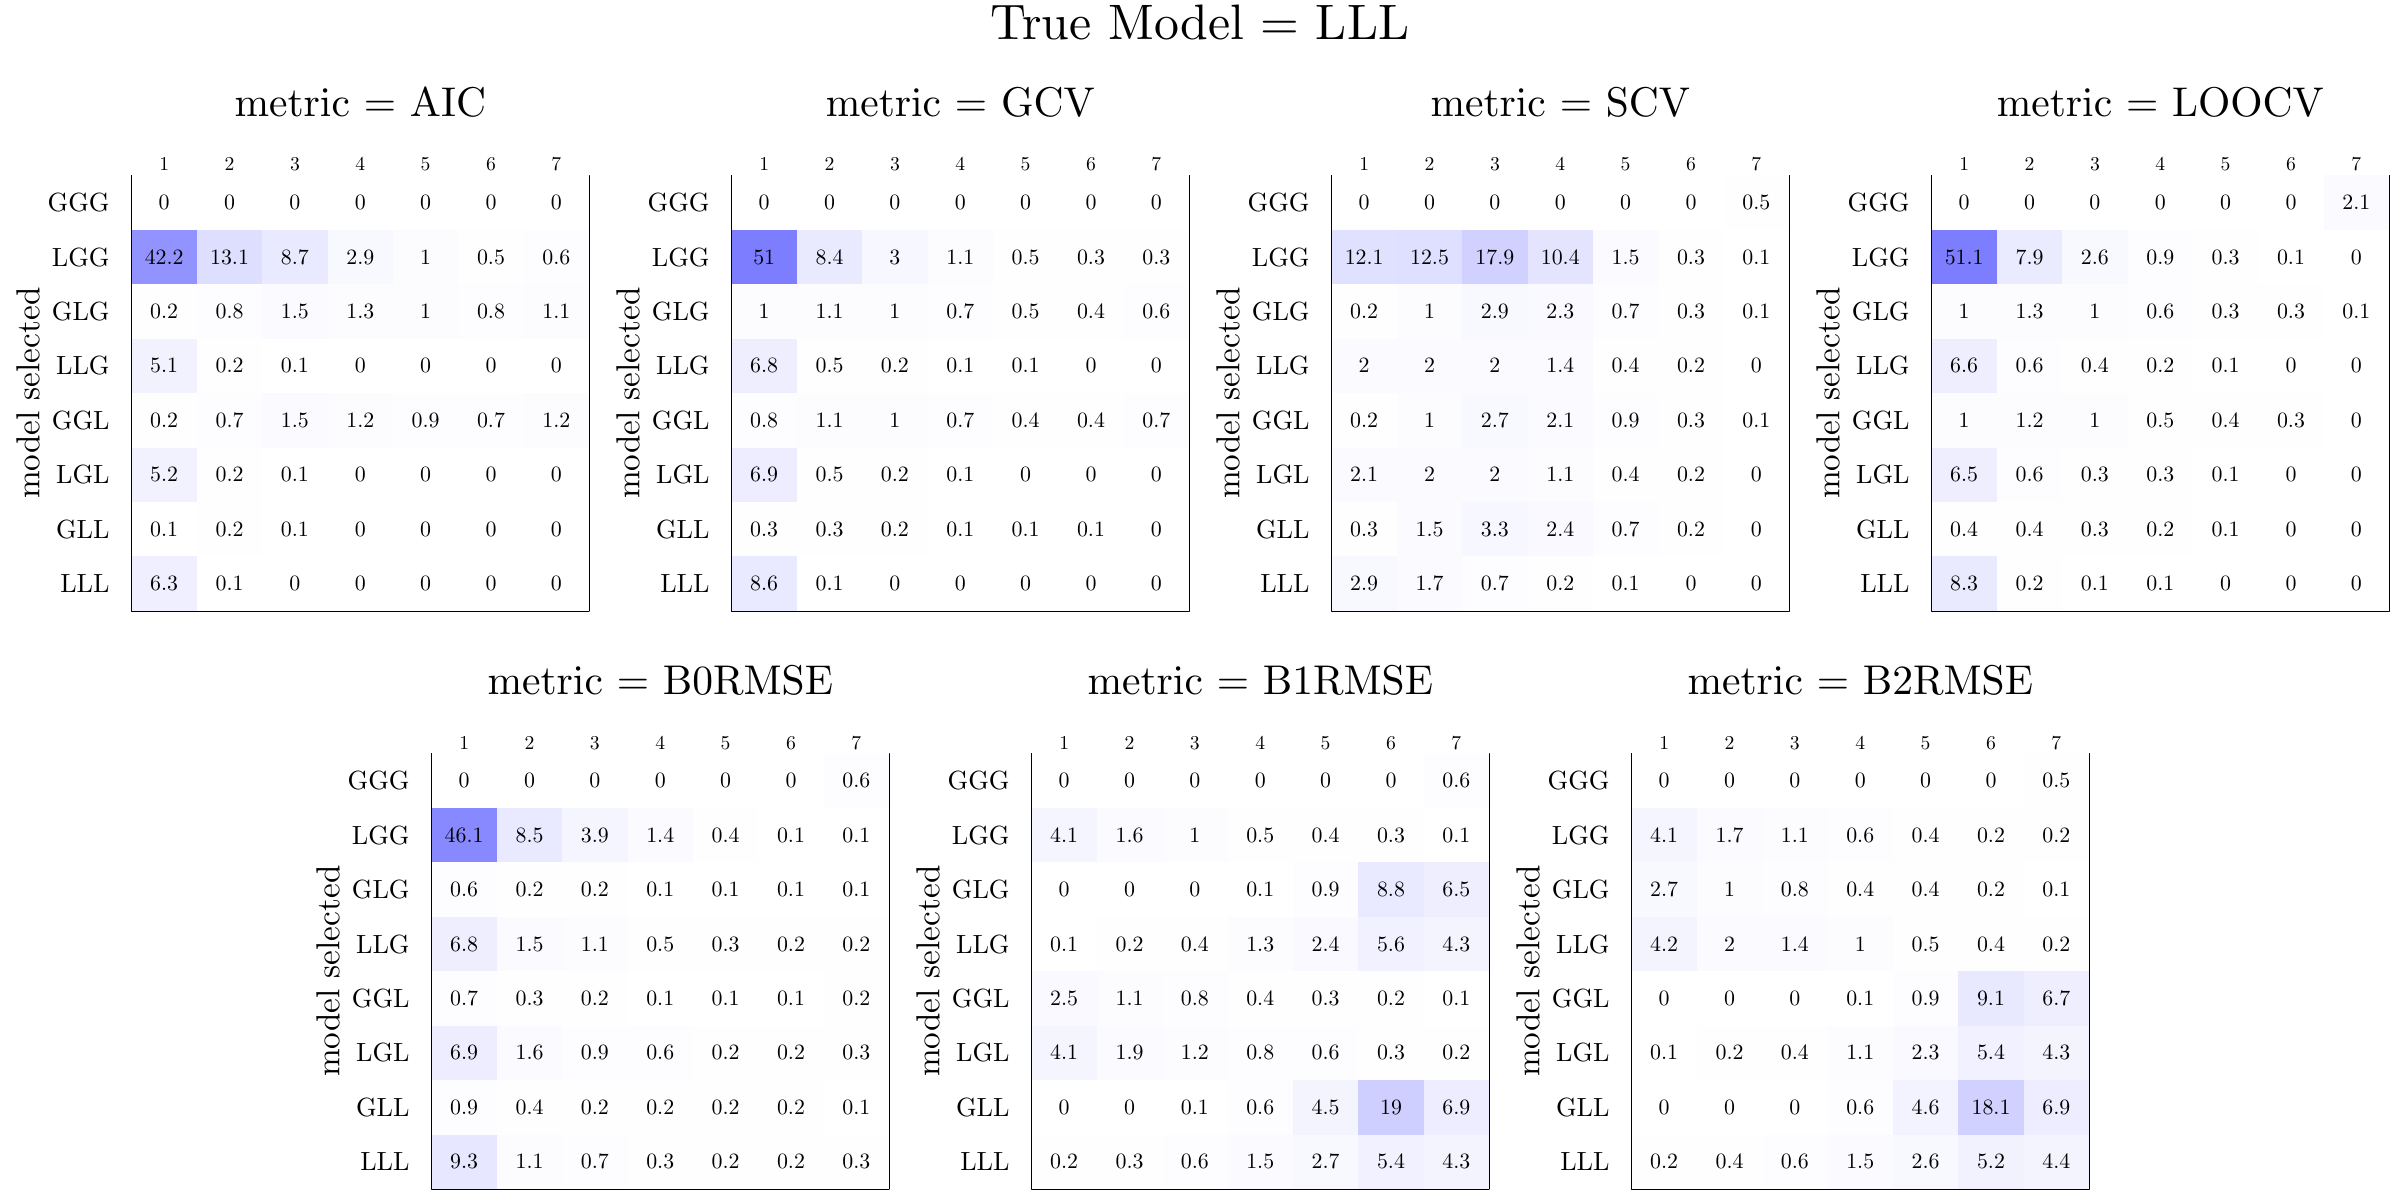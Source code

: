 % Created by tikzDevice version 0.8.1 on 2015-02-25 18:55:28
% !TEX encoding = UTF-8 Unicode
\documentclass{article}
\nonstopmode

\usepackage{tikz}

\usepackage[active,tightpage,psfixbb]{preview}

\PreviewEnvironment{pgfpicture}

\setlength\PreviewBorder{0pt}

\newcommand{\SweaveOpts}[1]{}  % do not interfere with LaTeX
\newcommand{\SweaveInput}[1]{} % because they are not real TeX commands
\newcommand{\Sexpr}[1]{}       % will only be parsed by R


%\usepackage{animate}
\usepackage[round]{natbib}
%\usepackage[nolists]{endfloat}
\usepackage[width = 5in]{geometry}
\usepackage{pdfpages, caption}
\usepackage{rotating}
\usepackage{caption, amsmath, graphicx, setspace, multirow, color, hyperref, array}
\usepackage{xcolor, colortbl}
\usepackage{arydshln}

\definecolor{Gray}{gray}{0.85}
\definecolor{Gray95}{gray}{0.95}
\definecolor{Gray75}{gray}{0.75}

\title{Can Conventional Measures Identify Geographically Varying Mixed Regression Relationships? A Simulation-based Analysis of Locally Weighted Regression}
\author{Aaron Swoboda}



\begin{document}

\begin{tikzpicture}[x=1pt,y=1pt]
\definecolor{fillColor}{RGB}{255,255,255}
\path[use as bounding box,fill=fillColor,fill opacity=0.00] (0,0) rectangle (867.24,433.62);
\begin{scope}
\path[clip] (  0.00,  0.00) rectangle (867.24,433.62);
\definecolor{drawColor}{RGB}{0,0,0}

\path[draw=drawColor,line width= 0.4pt,line join=round,line cap=round] ( 47.52,212.85) --
	(212.85,212.85) --
	(212.85,370.26) --
	( 47.52,370.26) --
	( 47.52,212.85);
\definecolor{fillColor}{RGB}{255,255,255}

\path[fill=fillColor] ( 47.52,350.58) rectangle ( 71.14,370.26);
\definecolor{fillColor}{RGB}{147,147,255}

\path[fill=fillColor] ( 47.52,330.91) rectangle ( 71.14,350.58);
\definecolor{fillColor}{RGB}{254,254,255}

\path[fill=fillColor] ( 47.52,311.23) rectangle ( 71.14,330.91);
\definecolor{fillColor}{RGB}{242,242,255}

\path[fill=fillColor] ( 47.52,291.56) rectangle ( 71.14,311.23);
\definecolor{fillColor}{RGB}{254,254,255}

\path[fill=fillColor] ( 47.52,271.88) rectangle ( 71.14,291.56);
\definecolor{fillColor}{RGB}{242,242,255}

\path[fill=fillColor] ( 47.52,252.20) rectangle ( 71.14,271.88);
\definecolor{fillColor}{RGB}{255,255,255}

\path[fill=fillColor] ( 47.52,232.53) rectangle ( 71.14,252.20);
\definecolor{fillColor}{RGB}{239,239,255}

\path[fill=fillColor] ( 47.52,212.85) rectangle ( 71.14,232.53);
\definecolor{fillColor}{RGB}{255,255,255}

\path[fill=fillColor] ( 71.14,350.58) rectangle ( 94.76,370.26);
\definecolor{fillColor}{RGB}{222,222,255}

\path[fill=fillColor] ( 71.14,330.91) rectangle ( 94.76,350.58);
\definecolor{fillColor}{RGB}{253,253,255}

\path[fill=fillColor] ( 71.14,311.23) rectangle ( 94.76,330.91);
\definecolor{fillColor}{RGB}{254,254,255}

\path[fill=fillColor] ( 71.14,291.56) rectangle ( 94.76,311.23);
\definecolor{fillColor}{RGB}{253,253,255}

\path[fill=fillColor] ( 71.14,271.88) rectangle ( 94.76,291.56);
\definecolor{fillColor}{RGB}{254,254,255}

\path[fill=fillColor] ( 71.14,252.20) rectangle ( 94.76,271.88);

\path[fill=fillColor] ( 71.14,232.53) rectangle ( 94.76,252.20);
\definecolor{fillColor}{RGB}{255,255,255}

\path[fill=fillColor] ( 71.14,212.85) rectangle ( 94.76,232.53);

\path[fill=fillColor] ( 94.76,350.58) rectangle (118.38,370.26);
\definecolor{fillColor}{RGB}{233,233,255}

\path[fill=fillColor] ( 94.76,330.91) rectangle (118.38,350.58);
\definecolor{fillColor}{RGB}{251,251,255}

\path[fill=fillColor] ( 94.76,311.23) rectangle (118.38,330.91);
\definecolor{fillColor}{RGB}{255,255,255}

\path[fill=fillColor] ( 94.76,291.56) rectangle (118.38,311.23);
\definecolor{fillColor}{RGB}{251,251,255}

\path[fill=fillColor] ( 94.76,271.88) rectangle (118.38,291.56);
\definecolor{fillColor}{RGB}{255,255,255}

\path[fill=fillColor] ( 94.76,252.20) rectangle (118.38,271.88);

\path[fill=fillColor] ( 94.76,232.53) rectangle (118.38,252.20);

\path[fill=fillColor] ( 94.76,212.85) rectangle (118.38,232.53);

\path[fill=fillColor] (118.38,350.58) rectangle (141.99,370.26);
\definecolor{fillColor}{RGB}{248,248,255}

\path[fill=fillColor] (118.38,330.91) rectangle (141.99,350.58);
\definecolor{fillColor}{RGB}{252,252,255}

\path[fill=fillColor] (118.38,311.23) rectangle (141.99,330.91);
\definecolor{fillColor}{RGB}{255,255,255}

\path[fill=fillColor] (118.38,291.56) rectangle (141.99,311.23);
\definecolor{fillColor}{RGB}{252,252,255}

\path[fill=fillColor] (118.38,271.88) rectangle (141.99,291.56);
\definecolor{fillColor}{RGB}{255,255,255}

\path[fill=fillColor] (118.38,252.20) rectangle (141.99,271.88);

\path[fill=fillColor] (118.38,232.53) rectangle (141.99,252.20);

\path[fill=fillColor] (118.38,212.85) rectangle (141.99,232.53);

\path[fill=fillColor] (141.99,350.58) rectangle (165.61,370.26);
\definecolor{fillColor}{RGB}{252,252,255}

\path[fill=fillColor] (141.99,330.91) rectangle (165.61,350.58);

\path[fill=fillColor] (141.99,311.23) rectangle (165.61,330.91);
\definecolor{fillColor}{RGB}{255,255,255}

\path[fill=fillColor] (141.99,291.56) rectangle (165.61,311.23);
\definecolor{fillColor}{RGB}{253,253,255}

\path[fill=fillColor] (141.99,271.88) rectangle (165.61,291.56);
\definecolor{fillColor}{RGB}{255,255,255}

\path[fill=fillColor] (141.99,252.20) rectangle (165.61,271.88);

\path[fill=fillColor] (141.99,232.53) rectangle (165.61,252.20);

\path[fill=fillColor] (141.99,212.85) rectangle (165.61,232.53);

\path[fill=fillColor] (165.61,350.58) rectangle (189.23,370.26);
\definecolor{fillColor}{RGB}{254,254,255}

\path[fill=fillColor] (165.61,330.91) rectangle (189.23,350.58);
\definecolor{fillColor}{RGB}{253,253,255}

\path[fill=fillColor] (165.61,311.23) rectangle (189.23,330.91);
\definecolor{fillColor}{RGB}{255,255,255}

\path[fill=fillColor] (165.61,291.56) rectangle (189.23,311.23);
\definecolor{fillColor}{RGB}{253,253,255}

\path[fill=fillColor] (165.61,271.88) rectangle (189.23,291.56);
\definecolor{fillColor}{RGB}{255,255,255}

\path[fill=fillColor] (165.61,252.20) rectangle (189.23,271.88);

\path[fill=fillColor] (165.61,232.53) rectangle (189.23,252.20);

\path[fill=fillColor] (165.61,212.85) rectangle (189.23,232.53);

\path[fill=fillColor] (189.23,350.58) rectangle (212.85,370.26);
\definecolor{fillColor}{RGB}{253,253,255}

\path[fill=fillColor] (189.23,330.91) rectangle (212.85,350.58);
\definecolor{fillColor}{RGB}{252,252,255}

\path[fill=fillColor] (189.23,311.23) rectangle (212.85,330.91);
\definecolor{fillColor}{RGB}{255,255,255}

\path[fill=fillColor] (189.23,291.56) rectangle (212.85,311.23);
\definecolor{fillColor}{RGB}{252,252,255}

\path[fill=fillColor] (189.23,271.88) rectangle (212.85,291.56);
\definecolor{fillColor}{RGB}{255,255,255}

\path[fill=fillColor] (189.23,252.20) rectangle (212.85,271.88);

\path[fill=fillColor] (189.23,232.53) rectangle (212.85,252.20);

\path[fill=fillColor] (189.23,212.85) rectangle (212.85,232.53);

\node[text=drawColor,anchor=base,inner sep=0pt, outer sep=0pt, scale=  0.79] at ( 59.33,357.88) {0};

\node[text=drawColor,anchor=base,inner sep=0pt, outer sep=0pt, scale=  0.79] at ( 59.33,338.21) {42.2};

\node[text=drawColor,anchor=base,inner sep=0pt, outer sep=0pt, scale=  0.79] at ( 59.33,318.53) {0.2};

\node[text=drawColor,anchor=base,inner sep=0pt, outer sep=0pt, scale=  0.79] at ( 59.33,298.85) {5.1};

\node[text=drawColor,anchor=base,inner sep=0pt, outer sep=0pt, scale=  0.79] at ( 59.33,279.18) {0.2};

\node[text=drawColor,anchor=base,inner sep=0pt, outer sep=0pt, scale=  0.79] at ( 59.33,259.50) {5.2};

\node[text=drawColor,anchor=base,inner sep=0pt, outer sep=0pt, scale=  0.79] at ( 59.33,239.82) {0.1};

\node[text=drawColor,anchor=base,inner sep=0pt, outer sep=0pt, scale=  0.79] at ( 59.33,220.15) {6.3};

\node[text=drawColor,anchor=base,inner sep=0pt, outer sep=0pt, scale=  0.79] at ( 82.95,357.88) {0};

\node[text=drawColor,anchor=base,inner sep=0pt, outer sep=0pt, scale=  0.79] at ( 82.95,338.21) {13.1};

\node[text=drawColor,anchor=base,inner sep=0pt, outer sep=0pt, scale=  0.79] at ( 82.95,318.53) {0.8};

\node[text=drawColor,anchor=base,inner sep=0pt, outer sep=0pt, scale=  0.79] at ( 82.95,298.85) {0.2};

\node[text=drawColor,anchor=base,inner sep=0pt, outer sep=0pt, scale=  0.79] at ( 82.95,279.18) {0.7};

\node[text=drawColor,anchor=base,inner sep=0pt, outer sep=0pt, scale=  0.79] at ( 82.95,259.50) {0.2};

\node[text=drawColor,anchor=base,inner sep=0pt, outer sep=0pt, scale=  0.79] at ( 82.95,239.82) {0.2};

\node[text=drawColor,anchor=base,inner sep=0pt, outer sep=0pt, scale=  0.79] at ( 82.95,220.15) {0.1};

\node[text=drawColor,anchor=base,inner sep=0pt, outer sep=0pt, scale=  0.79] at (106.57,357.88) {0};

\node[text=drawColor,anchor=base,inner sep=0pt, outer sep=0pt, scale=  0.79] at (106.57,338.21) {8.7};

\node[text=drawColor,anchor=base,inner sep=0pt, outer sep=0pt, scale=  0.79] at (106.57,318.53) {1.5};

\node[text=drawColor,anchor=base,inner sep=0pt, outer sep=0pt, scale=  0.79] at (106.57,298.85) {0.1};

\node[text=drawColor,anchor=base,inner sep=0pt, outer sep=0pt, scale=  0.79] at (106.57,279.18) {1.5};

\node[text=drawColor,anchor=base,inner sep=0pt, outer sep=0pt, scale=  0.79] at (106.57,259.50) {0.1};

\node[text=drawColor,anchor=base,inner sep=0pt, outer sep=0pt, scale=  0.79] at (106.57,239.82) {0.1};

\node[text=drawColor,anchor=base,inner sep=0pt, outer sep=0pt, scale=  0.79] at (106.57,220.15) {0};

\node[text=drawColor,anchor=base,inner sep=0pt, outer sep=0pt, scale=  0.79] at (130.19,357.88) {0};

\node[text=drawColor,anchor=base,inner sep=0pt, outer sep=0pt, scale=  0.79] at (130.19,338.21) {2.9};

\node[text=drawColor,anchor=base,inner sep=0pt, outer sep=0pt, scale=  0.79] at (130.19,318.53) {1.3};

\node[text=drawColor,anchor=base,inner sep=0pt, outer sep=0pt, scale=  0.79] at (130.19,298.85) {0};

\node[text=drawColor,anchor=base,inner sep=0pt, outer sep=0pt, scale=  0.79] at (130.19,279.18) {1.2};

\node[text=drawColor,anchor=base,inner sep=0pt, outer sep=0pt, scale=  0.79] at (130.19,259.50) {0};

\node[text=drawColor,anchor=base,inner sep=0pt, outer sep=0pt, scale=  0.79] at (130.19,239.82) {0};

\node[text=drawColor,anchor=base,inner sep=0pt, outer sep=0pt, scale=  0.79] at (130.19,220.15) {0};

\node[text=drawColor,anchor=base,inner sep=0pt, outer sep=0pt, scale=  0.79] at (153.80,357.88) {0};

\node[text=drawColor,anchor=base,inner sep=0pt, outer sep=0pt, scale=  0.79] at (153.80,338.21) {1};

\node[text=drawColor,anchor=base,inner sep=0pt, outer sep=0pt, scale=  0.79] at (153.80,318.53) {1};

\node[text=drawColor,anchor=base,inner sep=0pt, outer sep=0pt, scale=  0.79] at (153.80,298.85) {0};

\node[text=drawColor,anchor=base,inner sep=0pt, outer sep=0pt, scale=  0.79] at (153.80,279.18) {0.9};

\node[text=drawColor,anchor=base,inner sep=0pt, outer sep=0pt, scale=  0.79] at (153.80,259.50) {0};

\node[text=drawColor,anchor=base,inner sep=0pt, outer sep=0pt, scale=  0.79] at (153.80,239.82) {0};

\node[text=drawColor,anchor=base,inner sep=0pt, outer sep=0pt, scale=  0.79] at (153.80,220.15) {0};

\node[text=drawColor,anchor=base,inner sep=0pt, outer sep=0pt, scale=  0.79] at (177.42,357.88) {0};

\node[text=drawColor,anchor=base,inner sep=0pt, outer sep=0pt, scale=  0.79] at (177.42,338.21) {0.5};

\node[text=drawColor,anchor=base,inner sep=0pt, outer sep=0pt, scale=  0.79] at (177.42,318.53) {0.8};

\node[text=drawColor,anchor=base,inner sep=0pt, outer sep=0pt, scale=  0.79] at (177.42,298.85) {0};

\node[text=drawColor,anchor=base,inner sep=0pt, outer sep=0pt, scale=  0.79] at (177.42,279.18) {0.7};

\node[text=drawColor,anchor=base,inner sep=0pt, outer sep=0pt, scale=  0.79] at (177.42,259.50) {0};

\node[text=drawColor,anchor=base,inner sep=0pt, outer sep=0pt, scale=  0.79] at (177.42,239.82) {0};

\node[text=drawColor,anchor=base,inner sep=0pt, outer sep=0pt, scale=  0.79] at (177.42,220.15) {0};

\node[text=drawColor,anchor=base,inner sep=0pt, outer sep=0pt, scale=  0.79] at (201.04,357.88) {0};

\node[text=drawColor,anchor=base,inner sep=0pt, outer sep=0pt, scale=  0.79] at (201.04,338.21) {0.6};

\node[text=drawColor,anchor=base,inner sep=0pt, outer sep=0pt, scale=  0.79] at (201.04,318.53) {1.1};

\node[text=drawColor,anchor=base,inner sep=0pt, outer sep=0pt, scale=  0.79] at (201.04,298.85) {0};

\node[text=drawColor,anchor=base,inner sep=0pt, outer sep=0pt, scale=  0.79] at (201.04,279.18) {1.2};

\node[text=drawColor,anchor=base,inner sep=0pt, outer sep=0pt, scale=  0.79] at (201.04,259.50) {0};

\node[text=drawColor,anchor=base,inner sep=0pt, outer sep=0pt, scale=  0.79] at (201.04,239.82) {0};

\node[text=drawColor,anchor=base,inner sep=0pt, outer sep=0pt, scale=  0.79] at (201.04,220.15) {0};

\node[text=drawColor,anchor=base,inner sep=0pt, outer sep=0pt, scale=  0.71] at ( 59.33,371.84) {1};

\node[text=drawColor,anchor=base,inner sep=0pt, outer sep=0pt, scale=  0.71] at ( 82.95,371.84) {2};

\node[text=drawColor,anchor=base,inner sep=0pt, outer sep=0pt, scale=  0.71] at (106.57,371.84) {3};

\node[text=drawColor,anchor=base,inner sep=0pt, outer sep=0pt, scale=  0.71] at (130.19,371.84) {4};

\node[text=drawColor,anchor=base,inner sep=0pt, outer sep=0pt, scale=  0.71] at (153.80,371.84) {5};

\node[text=drawColor,anchor=base,inner sep=0pt, outer sep=0pt, scale=  0.71] at (177.42,371.84) {6};

\node[text=drawColor,anchor=base,inner sep=0pt, outer sep=0pt, scale=  0.71] at (201.04,371.84) {7};

\node[text=drawColor,anchor=base east,inner sep=0pt, outer sep=0pt, scale=  0.95] at ( 39.60,219.42) {LLL};

\node[text=drawColor,anchor=base east,inner sep=0pt, outer sep=0pt, scale=  0.95] at ( 39.60,239.09) {GLL};

\node[text=drawColor,anchor=base east,inner sep=0pt, outer sep=0pt, scale=  0.95] at ( 39.60,258.77) {LGL};

\node[text=drawColor,anchor=base east,inner sep=0pt, outer sep=0pt, scale=  0.95] at ( 39.60,278.44) {GGL};

\node[text=drawColor,anchor=base east,inner sep=0pt, outer sep=0pt, scale=  0.95] at ( 39.60,298.12) {LLG};

\node[text=drawColor,anchor=base east,inner sep=0pt, outer sep=0pt, scale=  0.95] at ( 39.60,317.80) {GLG};

\node[text=drawColor,anchor=base east,inner sep=0pt, outer sep=0pt, scale=  0.95] at ( 39.60,337.47) {LGG};

\node[text=drawColor,anchor=base east,inner sep=0pt, outer sep=0pt, scale=  0.95] at ( 39.60,357.15) {GGG};

\node[text=drawColor,rotate= 90.00,anchor=base,inner sep=0pt, outer sep=0pt, scale=  1.20] at ( 14.26,291.56) {model selected};

\node[text=drawColor,anchor=base,inner sep=0pt, outer sep=0pt, scale=  1.50] at (130.19,391.64) {metric = AIC};
\end{scope}
\begin{scope}
\path[clip] (  0.00,  0.00) rectangle (867.24,433.62);
\definecolor{drawColor}{RGB}{0,0,0}

\path[draw=drawColor,line width= 0.4pt,line join=round,line cap=round] (264.33,212.85) --
	(429.66,212.85) --
	(429.66,370.26) --
	(264.33,370.26) --
	(264.33,212.85);
\definecolor{fillColor}{RGB}{255,255,255}

\path[fill=fillColor] (264.33,350.58) rectangle (287.95,370.26);
\definecolor{fillColor}{RGB}{125,125,255}

\path[fill=fillColor] (264.33,330.91) rectangle (287.95,350.58);
\definecolor{fillColor}{RGB}{252,252,255}

\path[fill=fillColor] (264.33,311.23) rectangle (287.95,330.91);
\definecolor{fillColor}{RGB}{238,238,255}

\path[fill=fillColor] (264.33,291.56) rectangle (287.95,311.23);
\definecolor{fillColor}{RGB}{253,253,255}

\path[fill=fillColor] (264.33,271.88) rectangle (287.95,291.56);
\definecolor{fillColor}{RGB}{237,237,255}

\path[fill=fillColor] (264.33,252.20) rectangle (287.95,271.88);
\definecolor{fillColor}{RGB}{254,254,255}

\path[fill=fillColor] (264.33,232.53) rectangle (287.95,252.20);
\definecolor{fillColor}{RGB}{233,233,255}

\path[fill=fillColor] (264.33,212.85) rectangle (287.95,232.53);
\definecolor{fillColor}{RGB}{255,255,255}

\path[fill=fillColor] (287.95,350.58) rectangle (311.57,370.26);
\definecolor{fillColor}{RGB}{234,234,255}

\path[fill=fillColor] (287.95,330.91) rectangle (311.57,350.58);
\definecolor{fillColor}{RGB}{252,252,255}

\path[fill=fillColor] (287.95,311.23) rectangle (311.57,330.91);
\definecolor{fillColor}{RGB}{254,254,255}

\path[fill=fillColor] (287.95,291.56) rectangle (311.57,311.23);
\definecolor{fillColor}{RGB}{252,252,255}

\path[fill=fillColor] (287.95,271.88) rectangle (311.57,291.56);
\definecolor{fillColor}{RGB}{254,254,255}

\path[fill=fillColor] (287.95,252.20) rectangle (311.57,271.88);

\path[fill=fillColor] (287.95,232.53) rectangle (311.57,252.20);
\definecolor{fillColor}{RGB}{255,255,255}

\path[fill=fillColor] (287.95,212.85) rectangle (311.57,232.53);

\path[fill=fillColor] (311.57,350.58) rectangle (335.19,370.26);
\definecolor{fillColor}{RGB}{247,247,255}

\path[fill=fillColor] (311.57,330.91) rectangle (335.19,350.58);
\definecolor{fillColor}{RGB}{252,252,255}

\path[fill=fillColor] (311.57,311.23) rectangle (335.19,330.91);
\definecolor{fillColor}{RGB}{254,254,255}

\path[fill=fillColor] (311.57,291.56) rectangle (335.19,311.23);
\definecolor{fillColor}{RGB}{252,252,255}

\path[fill=fillColor] (311.57,271.88) rectangle (335.19,291.56);
\definecolor{fillColor}{RGB}{254,254,255}

\path[fill=fillColor] (311.57,252.20) rectangle (335.19,271.88);

\path[fill=fillColor] (311.57,232.53) rectangle (335.19,252.20);
\definecolor{fillColor}{RGB}{255,255,255}

\path[fill=fillColor] (311.57,212.85) rectangle (335.19,232.53);

\path[fill=fillColor] (335.19,350.58) rectangle (358.80,370.26);
\definecolor{fillColor}{RGB}{252,252,255}

\path[fill=fillColor] (335.19,330.91) rectangle (358.80,350.58);
\definecolor{fillColor}{RGB}{253,253,255}

\path[fill=fillColor] (335.19,311.23) rectangle (358.80,330.91);
\definecolor{fillColor}{RGB}{255,255,255}

\path[fill=fillColor] (335.19,291.56) rectangle (358.80,311.23);
\definecolor{fillColor}{RGB}{253,253,255}

\path[fill=fillColor] (335.19,271.88) rectangle (358.80,291.56);
\definecolor{fillColor}{RGB}{255,255,255}

\path[fill=fillColor] (335.19,252.20) rectangle (358.80,271.88);

\path[fill=fillColor] (335.19,232.53) rectangle (358.80,252.20);

\path[fill=fillColor] (335.19,212.85) rectangle (358.80,232.53);

\path[fill=fillColor] (358.80,350.58) rectangle (382.42,370.26);
\definecolor{fillColor}{RGB}{254,254,255}

\path[fill=fillColor] (358.80,330.91) rectangle (382.42,350.58);

\path[fill=fillColor] (358.80,311.23) rectangle (382.42,330.91);
\definecolor{fillColor}{RGB}{255,255,255}

\path[fill=fillColor] (358.80,291.56) rectangle (382.42,311.23);
\definecolor{fillColor}{RGB}{254,254,255}

\path[fill=fillColor] (358.80,271.88) rectangle (382.42,291.56);
\definecolor{fillColor}{RGB}{255,255,255}

\path[fill=fillColor] (358.80,252.20) rectangle (382.42,271.88);

\path[fill=fillColor] (358.80,232.53) rectangle (382.42,252.20);

\path[fill=fillColor] (358.80,212.85) rectangle (382.42,232.53);

\path[fill=fillColor] (382.42,350.58) rectangle (406.04,370.26);
\definecolor{fillColor}{RGB}{254,254,255}

\path[fill=fillColor] (382.42,330.91) rectangle (406.04,350.58);

\path[fill=fillColor] (382.42,311.23) rectangle (406.04,330.91);
\definecolor{fillColor}{RGB}{255,255,255}

\path[fill=fillColor] (382.42,291.56) rectangle (406.04,311.23);
\definecolor{fillColor}{RGB}{254,254,255}

\path[fill=fillColor] (382.42,271.88) rectangle (406.04,291.56);
\definecolor{fillColor}{RGB}{255,255,255}

\path[fill=fillColor] (382.42,252.20) rectangle (406.04,271.88);

\path[fill=fillColor] (382.42,232.53) rectangle (406.04,252.20);

\path[fill=fillColor] (382.42,212.85) rectangle (406.04,232.53);

\path[fill=fillColor] (406.04,350.58) rectangle (429.66,370.26);
\definecolor{fillColor}{RGB}{254,254,255}

\path[fill=fillColor] (406.04,330.91) rectangle (429.66,350.58);
\definecolor{fillColor}{RGB}{253,253,255}

\path[fill=fillColor] (406.04,311.23) rectangle (429.66,330.91);
\definecolor{fillColor}{RGB}{255,255,255}

\path[fill=fillColor] (406.04,291.56) rectangle (429.66,311.23);
\definecolor{fillColor}{RGB}{253,253,255}

\path[fill=fillColor] (406.04,271.88) rectangle (429.66,291.56);
\definecolor{fillColor}{RGB}{255,255,255}

\path[fill=fillColor] (406.04,252.20) rectangle (429.66,271.88);

\path[fill=fillColor] (406.04,232.53) rectangle (429.66,252.20);

\path[fill=fillColor] (406.04,212.85) rectangle (429.66,232.53);

\node[text=drawColor,anchor=base,inner sep=0pt, outer sep=0pt, scale=  0.79] at (276.14,357.88) {0};

\node[text=drawColor,anchor=base,inner sep=0pt, outer sep=0pt, scale=  0.79] at (276.14,338.21) {51};

\node[text=drawColor,anchor=base,inner sep=0pt, outer sep=0pt, scale=  0.79] at (276.14,318.53) {1};

\node[text=drawColor,anchor=base,inner sep=0pt, outer sep=0pt, scale=  0.79] at (276.14,298.85) {6.8};

\node[text=drawColor,anchor=base,inner sep=0pt, outer sep=0pt, scale=  0.79] at (276.14,279.18) {0.8};

\node[text=drawColor,anchor=base,inner sep=0pt, outer sep=0pt, scale=  0.79] at (276.14,259.50) {6.9};

\node[text=drawColor,anchor=base,inner sep=0pt, outer sep=0pt, scale=  0.79] at (276.14,239.82) {0.3};

\node[text=drawColor,anchor=base,inner sep=0pt, outer sep=0pt, scale=  0.79] at (276.14,220.15) {8.6};

\node[text=drawColor,anchor=base,inner sep=0pt, outer sep=0pt, scale=  0.79] at (299.76,357.88) {0};

\node[text=drawColor,anchor=base,inner sep=0pt, outer sep=0pt, scale=  0.79] at (299.76,338.21) {8.4};

\node[text=drawColor,anchor=base,inner sep=0pt, outer sep=0pt, scale=  0.79] at (299.76,318.53) {1.1};

\node[text=drawColor,anchor=base,inner sep=0pt, outer sep=0pt, scale=  0.79] at (299.76,298.85) {0.5};

\node[text=drawColor,anchor=base,inner sep=0pt, outer sep=0pt, scale=  0.79] at (299.76,279.18) {1.1};

\node[text=drawColor,anchor=base,inner sep=0pt, outer sep=0pt, scale=  0.79] at (299.76,259.50) {0.5};

\node[text=drawColor,anchor=base,inner sep=0pt, outer sep=0pt, scale=  0.79] at (299.76,239.82) {0.3};

\node[text=drawColor,anchor=base,inner sep=0pt, outer sep=0pt, scale=  0.79] at (299.76,220.15) {0.1};

\node[text=drawColor,anchor=base,inner sep=0pt, outer sep=0pt, scale=  0.79] at (323.38,357.88) {0};

\node[text=drawColor,anchor=base,inner sep=0pt, outer sep=0pt, scale=  0.79] at (323.38,338.21) {3};

\node[text=drawColor,anchor=base,inner sep=0pt, outer sep=0pt, scale=  0.79] at (323.38,318.53) {1};

\node[text=drawColor,anchor=base,inner sep=0pt, outer sep=0pt, scale=  0.79] at (323.38,298.85) {0.2};

\node[text=drawColor,anchor=base,inner sep=0pt, outer sep=0pt, scale=  0.79] at (323.38,279.18) {1};

\node[text=drawColor,anchor=base,inner sep=0pt, outer sep=0pt, scale=  0.79] at (323.38,259.50) {0.2};

\node[text=drawColor,anchor=base,inner sep=0pt, outer sep=0pt, scale=  0.79] at (323.38,239.82) {0.2};

\node[text=drawColor,anchor=base,inner sep=0pt, outer sep=0pt, scale=  0.79] at (323.38,220.15) {0};

\node[text=drawColor,anchor=base,inner sep=0pt, outer sep=0pt, scale=  0.79] at (347.00,357.88) {0};

\node[text=drawColor,anchor=base,inner sep=0pt, outer sep=0pt, scale=  0.79] at (347.00,338.21) {1.1};

\node[text=drawColor,anchor=base,inner sep=0pt, outer sep=0pt, scale=  0.79] at (347.00,318.53) {0.7};

\node[text=drawColor,anchor=base,inner sep=0pt, outer sep=0pt, scale=  0.79] at (347.00,298.85) {0.1};

\node[text=drawColor,anchor=base,inner sep=0pt, outer sep=0pt, scale=  0.79] at (347.00,279.18) {0.7};

\node[text=drawColor,anchor=base,inner sep=0pt, outer sep=0pt, scale=  0.79] at (347.00,259.50) {0.1};

\node[text=drawColor,anchor=base,inner sep=0pt, outer sep=0pt, scale=  0.79] at (347.00,239.82) {0.1};

\node[text=drawColor,anchor=base,inner sep=0pt, outer sep=0pt, scale=  0.79] at (347.00,220.15) {0};

\node[text=drawColor,anchor=base,inner sep=0pt, outer sep=0pt, scale=  0.79] at (370.61,357.88) {0};

\node[text=drawColor,anchor=base,inner sep=0pt, outer sep=0pt, scale=  0.79] at (370.61,338.21) {0.5};

\node[text=drawColor,anchor=base,inner sep=0pt, outer sep=0pt, scale=  0.79] at (370.61,318.53) {0.5};

\node[text=drawColor,anchor=base,inner sep=0pt, outer sep=0pt, scale=  0.79] at (370.61,298.85) {0.1};

\node[text=drawColor,anchor=base,inner sep=0pt, outer sep=0pt, scale=  0.79] at (370.61,279.18) {0.4};

\node[text=drawColor,anchor=base,inner sep=0pt, outer sep=0pt, scale=  0.79] at (370.61,259.50) {0};

\node[text=drawColor,anchor=base,inner sep=0pt, outer sep=0pt, scale=  0.79] at (370.61,239.82) {0.1};

\node[text=drawColor,anchor=base,inner sep=0pt, outer sep=0pt, scale=  0.79] at (370.61,220.15) {0};

\node[text=drawColor,anchor=base,inner sep=0pt, outer sep=0pt, scale=  0.79] at (394.23,357.88) {0};

\node[text=drawColor,anchor=base,inner sep=0pt, outer sep=0pt, scale=  0.79] at (394.23,338.21) {0.3};

\node[text=drawColor,anchor=base,inner sep=0pt, outer sep=0pt, scale=  0.79] at (394.23,318.53) {0.4};

\node[text=drawColor,anchor=base,inner sep=0pt, outer sep=0pt, scale=  0.79] at (394.23,298.85) {0};

\node[text=drawColor,anchor=base,inner sep=0pt, outer sep=0pt, scale=  0.79] at (394.23,279.18) {0.4};

\node[text=drawColor,anchor=base,inner sep=0pt, outer sep=0pt, scale=  0.79] at (394.23,259.50) {0};

\node[text=drawColor,anchor=base,inner sep=0pt, outer sep=0pt, scale=  0.79] at (394.23,239.82) {0.1};

\node[text=drawColor,anchor=base,inner sep=0pt, outer sep=0pt, scale=  0.79] at (394.23,220.15) {0};

\node[text=drawColor,anchor=base,inner sep=0pt, outer sep=0pt, scale=  0.79] at (417.85,357.88) {0};

\node[text=drawColor,anchor=base,inner sep=0pt, outer sep=0pt, scale=  0.79] at (417.85,338.21) {0.3};

\node[text=drawColor,anchor=base,inner sep=0pt, outer sep=0pt, scale=  0.79] at (417.85,318.53) {0.6};

\node[text=drawColor,anchor=base,inner sep=0pt, outer sep=0pt, scale=  0.79] at (417.85,298.85) {0};

\node[text=drawColor,anchor=base,inner sep=0pt, outer sep=0pt, scale=  0.79] at (417.85,279.18) {0.7};

\node[text=drawColor,anchor=base,inner sep=0pt, outer sep=0pt, scale=  0.79] at (417.85,259.50) {0};

\node[text=drawColor,anchor=base,inner sep=0pt, outer sep=0pt, scale=  0.79] at (417.85,239.82) {0};

\node[text=drawColor,anchor=base,inner sep=0pt, outer sep=0pt, scale=  0.79] at (417.85,220.15) {0};

\node[text=drawColor,anchor=base,inner sep=0pt, outer sep=0pt, scale=  0.71] at (276.14,371.84) {1};

\node[text=drawColor,anchor=base,inner sep=0pt, outer sep=0pt, scale=  0.71] at (299.76,371.84) {2};

\node[text=drawColor,anchor=base,inner sep=0pt, outer sep=0pt, scale=  0.71] at (323.38,371.84) {3};

\node[text=drawColor,anchor=base,inner sep=0pt, outer sep=0pt, scale=  0.71] at (347.00,371.84) {4};

\node[text=drawColor,anchor=base,inner sep=0pt, outer sep=0pt, scale=  0.71] at (370.61,371.84) {5};

\node[text=drawColor,anchor=base,inner sep=0pt, outer sep=0pt, scale=  0.71] at (394.23,371.84) {6};

\node[text=drawColor,anchor=base,inner sep=0pt, outer sep=0pt, scale=  0.71] at (417.85,371.84) {7};

\node[text=drawColor,anchor=base east,inner sep=0pt, outer sep=0pt, scale=  0.95] at (256.41,219.42) {LLL};

\node[text=drawColor,anchor=base east,inner sep=0pt, outer sep=0pt, scale=  0.95] at (256.41,239.09) {GLL};

\node[text=drawColor,anchor=base east,inner sep=0pt, outer sep=0pt, scale=  0.95] at (256.41,258.77) {LGL};

\node[text=drawColor,anchor=base east,inner sep=0pt, outer sep=0pt, scale=  0.95] at (256.41,278.44) {GGL};

\node[text=drawColor,anchor=base east,inner sep=0pt, outer sep=0pt, scale=  0.95] at (256.41,298.12) {LLG};

\node[text=drawColor,anchor=base east,inner sep=0pt, outer sep=0pt, scale=  0.95] at (256.41,317.80) {GLG};

\node[text=drawColor,anchor=base east,inner sep=0pt, outer sep=0pt, scale=  0.95] at (256.41,337.47) {LGG};

\node[text=drawColor,anchor=base east,inner sep=0pt, outer sep=0pt, scale=  0.95] at (256.41,357.15) {GGG};

\node[text=drawColor,rotate= 90.00,anchor=base,inner sep=0pt, outer sep=0pt, scale=  1.20] at (231.07,291.56) {model selected};

\node[text=drawColor,anchor=base,inner sep=0pt, outer sep=0pt, scale=  1.50] at (347.00,391.64) {metric = GCV};
\end{scope}
\begin{scope}
\path[clip] (  0.00,  0.00) rectangle (867.24,433.62);
\definecolor{drawColor}{RGB}{0,0,0}

\path[draw=drawColor,line width= 0.4pt,line join=round,line cap=round] (481.14,212.85) --
	(646.47,212.85) --
	(646.47,370.26) --
	(481.14,370.26) --
	(481.14,212.85);
\definecolor{fillColor}{RGB}{255,255,255}

\path[fill=fillColor] (481.14,350.58) rectangle (504.76,370.26);
\definecolor{fillColor}{RGB}{224,224,255}

\path[fill=fillColor] (481.14,330.91) rectangle (504.76,350.58);
\definecolor{fillColor}{RGB}{254,254,255}

\path[fill=fillColor] (481.14,311.23) rectangle (504.76,330.91);
\definecolor{fillColor}{RGB}{250,250,255}

\path[fill=fillColor] (481.14,291.56) rectangle (504.76,311.23);
\definecolor{fillColor}{RGB}{254,254,255}

\path[fill=fillColor] (481.14,271.88) rectangle (504.76,291.56);
\definecolor{fillColor}{RGB}{250,250,255}

\path[fill=fillColor] (481.14,252.20) rectangle (504.76,271.88);
\definecolor{fillColor}{RGB}{254,254,255}

\path[fill=fillColor] (481.14,232.53) rectangle (504.76,252.20);
\definecolor{fillColor}{RGB}{248,248,255}

\path[fill=fillColor] (481.14,212.85) rectangle (504.76,232.53);
\definecolor{fillColor}{RGB}{255,255,255}

\path[fill=fillColor] (504.76,350.58) rectangle (528.38,370.26);
\definecolor{fillColor}{RGB}{223,223,255}

\path[fill=fillColor] (504.76,330.91) rectangle (528.38,350.58);
\definecolor{fillColor}{RGB}{252,252,255}

\path[fill=fillColor] (504.76,311.23) rectangle (528.38,330.91);
\definecolor{fillColor}{RGB}{250,250,255}

\path[fill=fillColor] (504.76,291.56) rectangle (528.38,311.23);
\definecolor{fillColor}{RGB}{252,252,255}

\path[fill=fillColor] (504.76,271.88) rectangle (528.38,291.56);
\definecolor{fillColor}{RGB}{250,250,255}

\path[fill=fillColor] (504.76,252.20) rectangle (528.38,271.88);
\definecolor{fillColor}{RGB}{251,251,255}

\path[fill=fillColor] (504.76,232.53) rectangle (528.38,252.20);

\path[fill=fillColor] (504.76,212.85) rectangle (528.38,232.53);
\definecolor{fillColor}{RGB}{255,255,255}

\path[fill=fillColor] (528.38,350.58) rectangle (552.00,370.26);
\definecolor{fillColor}{RGB}{209,209,255}

\path[fill=fillColor] (528.38,330.91) rectangle (552.00,350.58);
\definecolor{fillColor}{RGB}{248,248,255}

\path[fill=fillColor] (528.38,311.23) rectangle (552.00,330.91);
\definecolor{fillColor}{RGB}{250,250,255}

\path[fill=fillColor] (528.38,291.56) rectangle (552.00,311.23);
\definecolor{fillColor}{RGB}{248,248,255}

\path[fill=fillColor] (528.38,271.88) rectangle (552.00,291.56);
\definecolor{fillColor}{RGB}{250,250,255}

\path[fill=fillColor] (528.38,252.20) rectangle (552.00,271.88);
\definecolor{fillColor}{RGB}{247,247,255}

\path[fill=fillColor] (528.38,232.53) rectangle (552.00,252.20);
\definecolor{fillColor}{RGB}{253,253,255}

\path[fill=fillColor] (528.38,212.85) rectangle (552.00,232.53);
\definecolor{fillColor}{RGB}{255,255,255}

\path[fill=fillColor] (552.00,350.58) rectangle (575.61,370.26);
\definecolor{fillColor}{RGB}{228,228,255}

\path[fill=fillColor] (552.00,330.91) rectangle (575.61,350.58);
\definecolor{fillColor}{RGB}{249,249,255}

\path[fill=fillColor] (552.00,311.23) rectangle (575.61,330.91);
\definecolor{fillColor}{RGB}{251,251,255}

\path[fill=fillColor] (552.00,291.56) rectangle (575.61,311.23);
\definecolor{fillColor}{RGB}{250,250,255}

\path[fill=fillColor] (552.00,271.88) rectangle (575.61,291.56);
\definecolor{fillColor}{RGB}{252,252,255}

\path[fill=fillColor] (552.00,252.20) rectangle (575.61,271.88);
\definecolor{fillColor}{RGB}{249,249,255}

\path[fill=fillColor] (552.00,232.53) rectangle (575.61,252.20);
\definecolor{fillColor}{RGB}{254,254,255}

\path[fill=fillColor] (552.00,212.85) rectangle (575.61,232.53);
\definecolor{fillColor}{RGB}{255,255,255}

\path[fill=fillColor] (575.61,350.58) rectangle (599.23,370.26);
\definecolor{fillColor}{RGB}{251,251,255}

\path[fill=fillColor] (575.61,330.91) rectangle (599.23,350.58);
\definecolor{fillColor}{RGB}{253,253,255}

\path[fill=fillColor] (575.61,311.23) rectangle (599.23,330.91);
\definecolor{fillColor}{RGB}{254,254,255}

\path[fill=fillColor] (575.61,291.56) rectangle (599.23,311.23);
\definecolor{fillColor}{RGB}{253,253,255}

\path[fill=fillColor] (575.61,271.88) rectangle (599.23,291.56);
\definecolor{fillColor}{RGB}{254,254,255}

\path[fill=fillColor] (575.61,252.20) rectangle (599.23,271.88);
\definecolor{fillColor}{RGB}{253,253,255}

\path[fill=fillColor] (575.61,232.53) rectangle (599.23,252.20);
\definecolor{fillColor}{RGB}{255,255,255}

\path[fill=fillColor] (575.61,212.85) rectangle (599.23,232.53);

\path[fill=fillColor] (599.23,350.58) rectangle (622.85,370.26);
\definecolor{fillColor}{RGB}{254,254,255}

\path[fill=fillColor] (599.23,330.91) rectangle (622.85,350.58);

\path[fill=fillColor] (599.23,311.23) rectangle (622.85,330.91);

\path[fill=fillColor] (599.23,291.56) rectangle (622.85,311.23);

\path[fill=fillColor] (599.23,271.88) rectangle (622.85,291.56);

\path[fill=fillColor] (599.23,252.20) rectangle (622.85,271.88);

\path[fill=fillColor] (599.23,232.53) rectangle (622.85,252.20);
\definecolor{fillColor}{RGB}{255,255,255}

\path[fill=fillColor] (599.23,212.85) rectangle (622.85,232.53);
\definecolor{fillColor}{RGB}{254,254,255}

\path[fill=fillColor] (622.85,350.58) rectangle (646.47,370.26);
\definecolor{fillColor}{RGB}{255,255,255}

\path[fill=fillColor] (622.85,330.91) rectangle (646.47,350.58);

\path[fill=fillColor] (622.85,311.23) rectangle (646.47,330.91);

\path[fill=fillColor] (622.85,291.56) rectangle (646.47,311.23);

\path[fill=fillColor] (622.85,271.88) rectangle (646.47,291.56);

\path[fill=fillColor] (622.85,252.20) rectangle (646.47,271.88);

\path[fill=fillColor] (622.85,232.53) rectangle (646.47,252.20);

\path[fill=fillColor] (622.85,212.85) rectangle (646.47,232.53);

\node[text=drawColor,anchor=base,inner sep=0pt, outer sep=0pt, scale=  0.79] at (492.95,357.88) {0};

\node[text=drawColor,anchor=base,inner sep=0pt, outer sep=0pt, scale=  0.79] at (492.95,338.21) {12.1};

\node[text=drawColor,anchor=base,inner sep=0pt, outer sep=0pt, scale=  0.79] at (492.95,318.53) {0.2};

\node[text=drawColor,anchor=base,inner sep=0pt, outer sep=0pt, scale=  0.79] at (492.95,298.85) {2};

\node[text=drawColor,anchor=base,inner sep=0pt, outer sep=0pt, scale=  0.79] at (492.95,279.18) {0.2};

\node[text=drawColor,anchor=base,inner sep=0pt, outer sep=0pt, scale=  0.79] at (492.95,259.50) {2.1};

\node[text=drawColor,anchor=base,inner sep=0pt, outer sep=0pt, scale=  0.79] at (492.95,239.82) {0.3};

\node[text=drawColor,anchor=base,inner sep=0pt, outer sep=0pt, scale=  0.79] at (492.95,220.15) {2.9};

\node[text=drawColor,anchor=base,inner sep=0pt, outer sep=0pt, scale=  0.79] at (516.57,357.88) {0};

\node[text=drawColor,anchor=base,inner sep=0pt, outer sep=0pt, scale=  0.79] at (516.57,338.21) {12.5};

\node[text=drawColor,anchor=base,inner sep=0pt, outer sep=0pt, scale=  0.79] at (516.57,318.53) {1};

\node[text=drawColor,anchor=base,inner sep=0pt, outer sep=0pt, scale=  0.79] at (516.57,298.85) {2};

\node[text=drawColor,anchor=base,inner sep=0pt, outer sep=0pt, scale=  0.79] at (516.57,279.18) {1};

\node[text=drawColor,anchor=base,inner sep=0pt, outer sep=0pt, scale=  0.79] at (516.57,259.50) {2};

\node[text=drawColor,anchor=base,inner sep=0pt, outer sep=0pt, scale=  0.79] at (516.57,239.82) {1.5};

\node[text=drawColor,anchor=base,inner sep=0pt, outer sep=0pt, scale=  0.79] at (516.57,220.15) {1.7};

\node[text=drawColor,anchor=base,inner sep=0pt, outer sep=0pt, scale=  0.79] at (540.19,357.88) {0};

\node[text=drawColor,anchor=base,inner sep=0pt, outer sep=0pt, scale=  0.79] at (540.19,338.21) {17.9};

\node[text=drawColor,anchor=base,inner sep=0pt, outer sep=0pt, scale=  0.79] at (540.19,318.53) {2.9};

\node[text=drawColor,anchor=base,inner sep=0pt, outer sep=0pt, scale=  0.79] at (540.19,298.85) {2};

\node[text=drawColor,anchor=base,inner sep=0pt, outer sep=0pt, scale=  0.79] at (540.19,279.18) {2.7};

\node[text=drawColor,anchor=base,inner sep=0pt, outer sep=0pt, scale=  0.79] at (540.19,259.50) {2};

\node[text=drawColor,anchor=base,inner sep=0pt, outer sep=0pt, scale=  0.79] at (540.19,239.82) {3.3};

\node[text=drawColor,anchor=base,inner sep=0pt, outer sep=0pt, scale=  0.79] at (540.19,220.15) {0.7};

\node[text=drawColor,anchor=base,inner sep=0pt, outer sep=0pt, scale=  0.79] at (563.81,357.88) {0};

\node[text=drawColor,anchor=base,inner sep=0pt, outer sep=0pt, scale=  0.79] at (563.81,338.21) {10.4};

\node[text=drawColor,anchor=base,inner sep=0pt, outer sep=0pt, scale=  0.79] at (563.81,318.53) {2.3};

\node[text=drawColor,anchor=base,inner sep=0pt, outer sep=0pt, scale=  0.79] at (563.81,298.85) {1.4};

\node[text=drawColor,anchor=base,inner sep=0pt, outer sep=0pt, scale=  0.79] at (563.81,279.18) {2.1};

\node[text=drawColor,anchor=base,inner sep=0pt, outer sep=0pt, scale=  0.79] at (563.81,259.50) {1.1};

\node[text=drawColor,anchor=base,inner sep=0pt, outer sep=0pt, scale=  0.79] at (563.81,239.82) {2.4};

\node[text=drawColor,anchor=base,inner sep=0pt, outer sep=0pt, scale=  0.79] at (563.81,220.15) {0.2};

\node[text=drawColor,anchor=base,inner sep=0pt, outer sep=0pt, scale=  0.79] at (587.42,357.88) {0};

\node[text=drawColor,anchor=base,inner sep=0pt, outer sep=0pt, scale=  0.79] at (587.42,338.21) {1.5};

\node[text=drawColor,anchor=base,inner sep=0pt, outer sep=0pt, scale=  0.79] at (587.42,318.53) {0.7};

\node[text=drawColor,anchor=base,inner sep=0pt, outer sep=0pt, scale=  0.79] at (587.42,298.85) {0.4};

\node[text=drawColor,anchor=base,inner sep=0pt, outer sep=0pt, scale=  0.79] at (587.42,279.18) {0.9};

\node[text=drawColor,anchor=base,inner sep=0pt, outer sep=0pt, scale=  0.79] at (587.42,259.50) {0.4};

\node[text=drawColor,anchor=base,inner sep=0pt, outer sep=0pt, scale=  0.79] at (587.42,239.82) {0.7};

\node[text=drawColor,anchor=base,inner sep=0pt, outer sep=0pt, scale=  0.79] at (587.42,220.15) {0.1};

\node[text=drawColor,anchor=base,inner sep=0pt, outer sep=0pt, scale=  0.79] at (611.04,357.88) {0};

\node[text=drawColor,anchor=base,inner sep=0pt, outer sep=0pt, scale=  0.79] at (611.04,338.21) {0.3};

\node[text=drawColor,anchor=base,inner sep=0pt, outer sep=0pt, scale=  0.79] at (611.04,318.53) {0.3};

\node[text=drawColor,anchor=base,inner sep=0pt, outer sep=0pt, scale=  0.79] at (611.04,298.85) {0.2};

\node[text=drawColor,anchor=base,inner sep=0pt, outer sep=0pt, scale=  0.79] at (611.04,279.18) {0.3};

\node[text=drawColor,anchor=base,inner sep=0pt, outer sep=0pt, scale=  0.79] at (611.04,259.50) {0.2};

\node[text=drawColor,anchor=base,inner sep=0pt, outer sep=0pt, scale=  0.79] at (611.04,239.82) {0.2};

\node[text=drawColor,anchor=base,inner sep=0pt, outer sep=0pt, scale=  0.79] at (611.04,220.15) {0};

\node[text=drawColor,anchor=base,inner sep=0pt, outer sep=0pt, scale=  0.79] at (634.66,357.88) {0.5};

\node[text=drawColor,anchor=base,inner sep=0pt, outer sep=0pt, scale=  0.79] at (634.66,338.21) {0.1};

\node[text=drawColor,anchor=base,inner sep=0pt, outer sep=0pt, scale=  0.79] at (634.66,318.53) {0.1};

\node[text=drawColor,anchor=base,inner sep=0pt, outer sep=0pt, scale=  0.79] at (634.66,298.85) {0};

\node[text=drawColor,anchor=base,inner sep=0pt, outer sep=0pt, scale=  0.79] at (634.66,279.18) {0.1};

\node[text=drawColor,anchor=base,inner sep=0pt, outer sep=0pt, scale=  0.79] at (634.66,259.50) {0};

\node[text=drawColor,anchor=base,inner sep=0pt, outer sep=0pt, scale=  0.79] at (634.66,239.82) {0};

\node[text=drawColor,anchor=base,inner sep=0pt, outer sep=0pt, scale=  0.79] at (634.66,220.15) {0};

\node[text=drawColor,anchor=base,inner sep=0pt, outer sep=0pt, scale=  0.71] at (492.95,371.84) {1};

\node[text=drawColor,anchor=base,inner sep=0pt, outer sep=0pt, scale=  0.71] at (516.57,371.84) {2};

\node[text=drawColor,anchor=base,inner sep=0pt, outer sep=0pt, scale=  0.71] at (540.19,371.84) {3};

\node[text=drawColor,anchor=base,inner sep=0pt, outer sep=0pt, scale=  0.71] at (563.81,371.84) {4};

\node[text=drawColor,anchor=base,inner sep=0pt, outer sep=0pt, scale=  0.71] at (587.42,371.84) {5};

\node[text=drawColor,anchor=base,inner sep=0pt, outer sep=0pt, scale=  0.71] at (611.04,371.84) {6};

\node[text=drawColor,anchor=base,inner sep=0pt, outer sep=0pt, scale=  0.71] at (634.66,371.84) {7};

\node[text=drawColor,anchor=base east,inner sep=0pt, outer sep=0pt, scale=  0.95] at (473.22,219.42) {LLL};

\node[text=drawColor,anchor=base east,inner sep=0pt, outer sep=0pt, scale=  0.95] at (473.22,239.09) {GLL};

\node[text=drawColor,anchor=base east,inner sep=0pt, outer sep=0pt, scale=  0.95] at (473.22,258.77) {LGL};

\node[text=drawColor,anchor=base east,inner sep=0pt, outer sep=0pt, scale=  0.95] at (473.22,278.44) {GGL};

\node[text=drawColor,anchor=base east,inner sep=0pt, outer sep=0pt, scale=  0.95] at (473.22,298.12) {LLG};

\node[text=drawColor,anchor=base east,inner sep=0pt, outer sep=0pt, scale=  0.95] at (473.22,317.80) {GLG};

\node[text=drawColor,anchor=base east,inner sep=0pt, outer sep=0pt, scale=  0.95] at (473.22,337.47) {LGG};

\node[text=drawColor,anchor=base east,inner sep=0pt, outer sep=0pt, scale=  0.95] at (473.22,357.15) {GGG};

\node[text=drawColor,rotate= 90.00,anchor=base,inner sep=0pt, outer sep=0pt, scale=  1.20] at (447.88,291.56) {model selected};

\node[text=drawColor,anchor=base,inner sep=0pt, outer sep=0pt, scale=  1.50] at (563.81,391.64) {metric = SCV};
\end{scope}
\begin{scope}
\path[clip] (  0.00,  0.00) rectangle (867.24,433.62);
\definecolor{drawColor}{RGB}{0,0,0}

\path[draw=drawColor,line width= 0.4pt,line join=round,line cap=round] (697.95,212.85) --
	(863.28,212.85) --
	(863.28,370.26) --
	(697.95,370.26) --
	(697.95,212.85);
\definecolor{fillColor}{RGB}{255,255,255}

\path[fill=fillColor] (697.95,350.58) rectangle (721.57,370.26);
\definecolor{fillColor}{RGB}{125,125,255}

\path[fill=fillColor] (697.95,330.91) rectangle (721.57,350.58);
\definecolor{fillColor}{RGB}{252,252,255}

\path[fill=fillColor] (697.95,311.23) rectangle (721.57,330.91);
\definecolor{fillColor}{RGB}{238,238,255}

\path[fill=fillColor] (697.95,291.56) rectangle (721.57,311.23);
\definecolor{fillColor}{RGB}{252,252,255}

\path[fill=fillColor] (697.95,271.88) rectangle (721.57,291.56);
\definecolor{fillColor}{RGB}{238,238,255}

\path[fill=fillColor] (697.95,252.20) rectangle (721.57,271.88);
\definecolor{fillColor}{RGB}{254,254,255}

\path[fill=fillColor] (697.95,232.53) rectangle (721.57,252.20);
\definecolor{fillColor}{RGB}{234,234,255}

\path[fill=fillColor] (697.95,212.85) rectangle (721.57,232.53);
\definecolor{fillColor}{RGB}{255,255,255}

\path[fill=fillColor] (721.57,350.58) rectangle (745.19,370.26);
\definecolor{fillColor}{RGB}{235,235,255}

\path[fill=fillColor] (721.57,330.91) rectangle (745.19,350.58);
\definecolor{fillColor}{RGB}{252,252,255}

\path[fill=fillColor] (721.57,311.23) rectangle (745.19,330.91);
\definecolor{fillColor}{RGB}{253,253,255}

\path[fill=fillColor] (721.57,291.56) rectangle (745.19,311.23);
\definecolor{fillColor}{RGB}{252,252,255}

\path[fill=fillColor] (721.57,271.88) rectangle (745.19,291.56);
\definecolor{fillColor}{RGB}{253,253,255}

\path[fill=fillColor] (721.57,252.20) rectangle (745.19,271.88);
\definecolor{fillColor}{RGB}{254,254,255}

\path[fill=fillColor] (721.57,232.53) rectangle (745.19,252.20);

\path[fill=fillColor] (721.57,212.85) rectangle (745.19,232.53);
\definecolor{fillColor}{RGB}{255,255,255}

\path[fill=fillColor] (745.19,350.58) rectangle (768.81,370.26);
\definecolor{fillColor}{RGB}{248,248,255}

\path[fill=fillColor] (745.19,330.91) rectangle (768.81,350.58);
\definecolor{fillColor}{RGB}{252,252,255}

\path[fill=fillColor] (745.19,311.23) rectangle (768.81,330.91);
\definecolor{fillColor}{RGB}{254,254,255}

\path[fill=fillColor] (745.19,291.56) rectangle (768.81,311.23);
\definecolor{fillColor}{RGB}{252,252,255}

\path[fill=fillColor] (745.19,271.88) rectangle (768.81,291.56);
\definecolor{fillColor}{RGB}{254,254,255}

\path[fill=fillColor] (745.19,252.20) rectangle (768.81,271.88);

\path[fill=fillColor] (745.19,232.53) rectangle (768.81,252.20);
\definecolor{fillColor}{RGB}{255,255,255}

\path[fill=fillColor] (745.19,212.85) rectangle (768.81,232.53);

\path[fill=fillColor] (768.81,350.58) rectangle (792.42,370.26);
\definecolor{fillColor}{RGB}{253,253,255}

\path[fill=fillColor] (768.81,330.91) rectangle (792.42,350.58);

\path[fill=fillColor] (768.81,311.23) rectangle (792.42,330.91);
\definecolor{fillColor}{RGB}{254,254,255}

\path[fill=fillColor] (768.81,291.56) rectangle (792.42,311.23);

\path[fill=fillColor] (768.81,271.88) rectangle (792.42,291.56);

\path[fill=fillColor] (768.81,252.20) rectangle (792.42,271.88);

\path[fill=fillColor] (768.81,232.53) rectangle (792.42,252.20);
\definecolor{fillColor}{RGB}{255,255,255}

\path[fill=fillColor] (768.81,212.85) rectangle (792.42,232.53);

\path[fill=fillColor] (792.42,350.58) rectangle (816.04,370.26);
\definecolor{fillColor}{RGB}{254,254,255}

\path[fill=fillColor] (792.42,330.91) rectangle (816.04,350.58);

\path[fill=fillColor] (792.42,311.23) rectangle (816.04,330.91);
\definecolor{fillColor}{RGB}{255,255,255}

\path[fill=fillColor] (792.42,291.56) rectangle (816.04,311.23);
\definecolor{fillColor}{RGB}{254,254,255}

\path[fill=fillColor] (792.42,271.88) rectangle (816.04,291.56);
\definecolor{fillColor}{RGB}{255,255,255}

\path[fill=fillColor] (792.42,252.20) rectangle (816.04,271.88);

\path[fill=fillColor] (792.42,232.53) rectangle (816.04,252.20);

\path[fill=fillColor] (792.42,212.85) rectangle (816.04,232.53);

\path[fill=fillColor] (816.04,350.58) rectangle (839.66,370.26);

\path[fill=fillColor] (816.04,330.91) rectangle (839.66,350.58);
\definecolor{fillColor}{RGB}{254,254,255}

\path[fill=fillColor] (816.04,311.23) rectangle (839.66,330.91);
\definecolor{fillColor}{RGB}{255,255,255}

\path[fill=fillColor] (816.04,291.56) rectangle (839.66,311.23);
\definecolor{fillColor}{RGB}{254,254,255}

\path[fill=fillColor] (816.04,271.88) rectangle (839.66,291.56);
\definecolor{fillColor}{RGB}{255,255,255}

\path[fill=fillColor] (816.04,252.20) rectangle (839.66,271.88);

\path[fill=fillColor] (816.04,232.53) rectangle (839.66,252.20);

\path[fill=fillColor] (816.04,212.85) rectangle (839.66,232.53);
\definecolor{fillColor}{RGB}{250,250,255}

\path[fill=fillColor] (839.66,350.58) rectangle (863.28,370.26);
\definecolor{fillColor}{RGB}{255,255,255}

\path[fill=fillColor] (839.66,330.91) rectangle (863.28,350.58);

\path[fill=fillColor] (839.66,311.23) rectangle (863.28,330.91);

\path[fill=fillColor] (839.66,291.56) rectangle (863.28,311.23);

\path[fill=fillColor] (839.66,271.88) rectangle (863.28,291.56);

\path[fill=fillColor] (839.66,252.20) rectangle (863.28,271.88);

\path[fill=fillColor] (839.66,232.53) rectangle (863.28,252.20);

\path[fill=fillColor] (839.66,212.85) rectangle (863.28,232.53);

\node[text=drawColor,anchor=base,inner sep=0pt, outer sep=0pt, scale=  0.79] at (709.76,357.88) {0};

\node[text=drawColor,anchor=base,inner sep=0pt, outer sep=0pt, scale=  0.79] at (709.76,338.21) {51.1};

\node[text=drawColor,anchor=base,inner sep=0pt, outer sep=0pt, scale=  0.79] at (709.76,318.53) {1};

\node[text=drawColor,anchor=base,inner sep=0pt, outer sep=0pt, scale=  0.79] at (709.76,298.85) {6.6};

\node[text=drawColor,anchor=base,inner sep=0pt, outer sep=0pt, scale=  0.79] at (709.76,279.18) {1};

\node[text=drawColor,anchor=base,inner sep=0pt, outer sep=0pt, scale=  0.79] at (709.76,259.50) {6.5};

\node[text=drawColor,anchor=base,inner sep=0pt, outer sep=0pt, scale=  0.79] at (709.76,239.82) {0.4};

\node[text=drawColor,anchor=base,inner sep=0pt, outer sep=0pt, scale=  0.79] at (709.76,220.15) {8.3};

\node[text=drawColor,anchor=base,inner sep=0pt, outer sep=0pt, scale=  0.79] at (733.38,357.88) {0};

\node[text=drawColor,anchor=base,inner sep=0pt, outer sep=0pt, scale=  0.79] at (733.38,338.21) {7.9};

\node[text=drawColor,anchor=base,inner sep=0pt, outer sep=0pt, scale=  0.79] at (733.38,318.53) {1.3};

\node[text=drawColor,anchor=base,inner sep=0pt, outer sep=0pt, scale=  0.79] at (733.38,298.85) {0.6};

\node[text=drawColor,anchor=base,inner sep=0pt, outer sep=0pt, scale=  0.79] at (733.38,279.18) {1.2};

\node[text=drawColor,anchor=base,inner sep=0pt, outer sep=0pt, scale=  0.79] at (733.38,259.50) {0.6};

\node[text=drawColor,anchor=base,inner sep=0pt, outer sep=0pt, scale=  0.79] at (733.38,239.82) {0.4};

\node[text=drawColor,anchor=base,inner sep=0pt, outer sep=0pt, scale=  0.79] at (733.38,220.15) {0.2};

\node[text=drawColor,anchor=base,inner sep=0pt, outer sep=0pt, scale=  0.79] at (757.00,357.88) {0};

\node[text=drawColor,anchor=base,inner sep=0pt, outer sep=0pt, scale=  0.79] at (757.00,338.21) {2.6};

\node[text=drawColor,anchor=base,inner sep=0pt, outer sep=0pt, scale=  0.79] at (757.00,318.53) {1};

\node[text=drawColor,anchor=base,inner sep=0pt, outer sep=0pt, scale=  0.79] at (757.00,298.85) {0.4};

\node[text=drawColor,anchor=base,inner sep=0pt, outer sep=0pt, scale=  0.79] at (757.00,279.18) {1};

\node[text=drawColor,anchor=base,inner sep=0pt, outer sep=0pt, scale=  0.79] at (757.00,259.50) {0.3};

\node[text=drawColor,anchor=base,inner sep=0pt, outer sep=0pt, scale=  0.79] at (757.00,239.82) {0.3};

\node[text=drawColor,anchor=base,inner sep=0pt, outer sep=0pt, scale=  0.79] at (757.00,220.15) {0.1};

\node[text=drawColor,anchor=base,inner sep=0pt, outer sep=0pt, scale=  0.79] at (780.62,357.88) {0};

\node[text=drawColor,anchor=base,inner sep=0pt, outer sep=0pt, scale=  0.79] at (780.62,338.21) {0.9};

\node[text=drawColor,anchor=base,inner sep=0pt, outer sep=0pt, scale=  0.79] at (780.62,318.53) {0.6};

\node[text=drawColor,anchor=base,inner sep=0pt, outer sep=0pt, scale=  0.79] at (780.62,298.85) {0.2};

\node[text=drawColor,anchor=base,inner sep=0pt, outer sep=0pt, scale=  0.79] at (780.62,279.18) {0.5};

\node[text=drawColor,anchor=base,inner sep=0pt, outer sep=0pt, scale=  0.79] at (780.62,259.50) {0.3};

\node[text=drawColor,anchor=base,inner sep=0pt, outer sep=0pt, scale=  0.79] at (780.62,239.82) {0.2};

\node[text=drawColor,anchor=base,inner sep=0pt, outer sep=0pt, scale=  0.79] at (780.62,220.15) {0.1};

\node[text=drawColor,anchor=base,inner sep=0pt, outer sep=0pt, scale=  0.79] at (804.23,357.88) {0};

\node[text=drawColor,anchor=base,inner sep=0pt, outer sep=0pt, scale=  0.79] at (804.23,338.21) {0.3};

\node[text=drawColor,anchor=base,inner sep=0pt, outer sep=0pt, scale=  0.79] at (804.23,318.53) {0.3};

\node[text=drawColor,anchor=base,inner sep=0pt, outer sep=0pt, scale=  0.79] at (804.23,298.85) {0.1};

\node[text=drawColor,anchor=base,inner sep=0pt, outer sep=0pt, scale=  0.79] at (804.23,279.18) {0.4};

\node[text=drawColor,anchor=base,inner sep=0pt, outer sep=0pt, scale=  0.79] at (804.23,259.50) {0.1};

\node[text=drawColor,anchor=base,inner sep=0pt, outer sep=0pt, scale=  0.79] at (804.23,239.82) {0.1};

\node[text=drawColor,anchor=base,inner sep=0pt, outer sep=0pt, scale=  0.79] at (804.23,220.15) {0};

\node[text=drawColor,anchor=base,inner sep=0pt, outer sep=0pt, scale=  0.79] at (827.85,357.88) {0};

\node[text=drawColor,anchor=base,inner sep=0pt, outer sep=0pt, scale=  0.79] at (827.85,338.21) {0.1};

\node[text=drawColor,anchor=base,inner sep=0pt, outer sep=0pt, scale=  0.79] at (827.85,318.53) {0.3};

\node[text=drawColor,anchor=base,inner sep=0pt, outer sep=0pt, scale=  0.79] at (827.85,298.85) {0};

\node[text=drawColor,anchor=base,inner sep=0pt, outer sep=0pt, scale=  0.79] at (827.85,279.18) {0.3};

\node[text=drawColor,anchor=base,inner sep=0pt, outer sep=0pt, scale=  0.79] at (827.85,259.50) {0};

\node[text=drawColor,anchor=base,inner sep=0pt, outer sep=0pt, scale=  0.79] at (827.85,239.82) {0};

\node[text=drawColor,anchor=base,inner sep=0pt, outer sep=0pt, scale=  0.79] at (827.85,220.15) {0};

\node[text=drawColor,anchor=base,inner sep=0pt, outer sep=0pt, scale=  0.79] at (851.47,357.88) {2.1};

\node[text=drawColor,anchor=base,inner sep=0pt, outer sep=0pt, scale=  0.79] at (851.47,338.21) {0};

\node[text=drawColor,anchor=base,inner sep=0pt, outer sep=0pt, scale=  0.79] at (851.47,318.53) {0.1};

\node[text=drawColor,anchor=base,inner sep=0pt, outer sep=0pt, scale=  0.79] at (851.47,298.85) {0};

\node[text=drawColor,anchor=base,inner sep=0pt, outer sep=0pt, scale=  0.79] at (851.47,279.18) {0};

\node[text=drawColor,anchor=base,inner sep=0pt, outer sep=0pt, scale=  0.79] at (851.47,259.50) {0};

\node[text=drawColor,anchor=base,inner sep=0pt, outer sep=0pt, scale=  0.79] at (851.47,239.82) {0};

\node[text=drawColor,anchor=base,inner sep=0pt, outer sep=0pt, scale=  0.79] at (851.47,220.15) {0};

\node[text=drawColor,anchor=base,inner sep=0pt, outer sep=0pt, scale=  0.71] at (709.76,371.84) {1};

\node[text=drawColor,anchor=base,inner sep=0pt, outer sep=0pt, scale=  0.71] at (733.38,371.84) {2};

\node[text=drawColor,anchor=base,inner sep=0pt, outer sep=0pt, scale=  0.71] at (757.00,371.84) {3};

\node[text=drawColor,anchor=base,inner sep=0pt, outer sep=0pt, scale=  0.71] at (780.62,371.84) {4};

\node[text=drawColor,anchor=base,inner sep=0pt, outer sep=0pt, scale=  0.71] at (804.23,371.84) {5};

\node[text=drawColor,anchor=base,inner sep=0pt, outer sep=0pt, scale=  0.71] at (827.85,371.84) {6};

\node[text=drawColor,anchor=base,inner sep=0pt, outer sep=0pt, scale=  0.71] at (851.47,371.84) {7};

\node[text=drawColor,anchor=base east,inner sep=0pt, outer sep=0pt, scale=  0.95] at (690.03,219.42) {LLL};

\node[text=drawColor,anchor=base east,inner sep=0pt, outer sep=0pt, scale=  0.95] at (690.03,239.09) {GLL};

\node[text=drawColor,anchor=base east,inner sep=0pt, outer sep=0pt, scale=  0.95] at (690.03,258.77) {LGL};

\node[text=drawColor,anchor=base east,inner sep=0pt, outer sep=0pt, scale=  0.95] at (690.03,278.44) {GGL};

\node[text=drawColor,anchor=base east,inner sep=0pt, outer sep=0pt, scale=  0.95] at (690.03,298.12) {LLG};

\node[text=drawColor,anchor=base east,inner sep=0pt, outer sep=0pt, scale=  0.95] at (690.03,317.80) {GLG};

\node[text=drawColor,anchor=base east,inner sep=0pt, outer sep=0pt, scale=  0.95] at (690.03,337.47) {LGG};

\node[text=drawColor,anchor=base east,inner sep=0pt, outer sep=0pt, scale=  0.95] at (690.03,357.15) {GGG};

\node[text=drawColor,rotate= 90.00,anchor=base,inner sep=0pt, outer sep=0pt, scale=  1.20] at (664.69,291.56) {model selected};

\node[text=drawColor,anchor=base,inner sep=0pt, outer sep=0pt, scale=  1.50] at (780.62,391.64) {metric = LOOCV};
\end{scope}
\begin{scope}
\path[clip] (  0.00,  0.00) rectangle (867.24,433.62);
\definecolor{drawColor}{RGB}{0,0,0}

\path[draw=drawColor,line width= 0.4pt,line join=round,line cap=round] (155.93,  3.96) --
	(321.25,  3.96) --
	(321.25,161.37) --
	(155.93,161.37) --
	(155.93,  3.96);
\definecolor{fillColor}{RGB}{255,255,255}

\path[fill=fillColor] (155.93,141.69) rectangle (179.54,161.37);
\definecolor{fillColor}{RGB}{137,137,255}

\path[fill=fillColor] (155.93,122.02) rectangle (179.54,141.69);
\definecolor{fillColor}{RGB}{253,253,255}

\path[fill=fillColor] (155.93,102.34) rectangle (179.54,122.02);
\definecolor{fillColor}{RGB}{238,238,255}

\path[fill=fillColor] (155.93, 82.67) rectangle (179.54,102.34);
\definecolor{fillColor}{RGB}{253,253,255}

\path[fill=fillColor] (155.93, 62.99) rectangle (179.54, 82.67);
\definecolor{fillColor}{RGB}{237,237,255}

\path[fill=fillColor] (155.93, 43.31) rectangle (179.54, 62.99);
\definecolor{fillColor}{RGB}{253,253,255}

\path[fill=fillColor] (155.93, 23.64) rectangle (179.54, 43.31);
\definecolor{fillColor}{RGB}{231,231,255}

\path[fill=fillColor] (155.93,  3.96) rectangle (179.54, 23.64);
\definecolor{fillColor}{RGB}{255,255,255}

\path[fill=fillColor] (179.54,141.69) rectangle (203.16,161.37);
\definecolor{fillColor}{RGB}{233,233,255}

\path[fill=fillColor] (179.54,122.02) rectangle (203.16,141.69);
\definecolor{fillColor}{RGB}{254,254,255}

\path[fill=fillColor] (179.54,102.34) rectangle (203.16,122.02);
\definecolor{fillColor}{RGB}{251,251,255}

\path[fill=fillColor] (179.54, 82.67) rectangle (203.16,102.34);
\definecolor{fillColor}{RGB}{254,254,255}

\path[fill=fillColor] (179.54, 62.99) rectangle (203.16, 82.67);
\definecolor{fillColor}{RGB}{251,251,255}

\path[fill=fillColor] (179.54, 43.31) rectangle (203.16, 62.99);
\definecolor{fillColor}{RGB}{254,254,255}

\path[fill=fillColor] (179.54, 23.64) rectangle (203.16, 43.31);
\definecolor{fillColor}{RGB}{252,252,255}

\path[fill=fillColor] (179.54,  3.96) rectangle (203.16, 23.64);
\definecolor{fillColor}{RGB}{255,255,255}

\path[fill=fillColor] (203.16,141.69) rectangle (226.78,161.37);
\definecolor{fillColor}{RGB}{245,245,255}

\path[fill=fillColor] (203.16,122.02) rectangle (226.78,141.69);
\definecolor{fillColor}{RGB}{254,254,255}

\path[fill=fillColor] (203.16,102.34) rectangle (226.78,122.02);
\definecolor{fillColor}{RGB}{252,252,255}

\path[fill=fillColor] (203.16, 82.67) rectangle (226.78,102.34);
\definecolor{fillColor}{RGB}{254,254,255}

\path[fill=fillColor] (203.16, 62.99) rectangle (226.78, 82.67);
\definecolor{fillColor}{RGB}{253,253,255}

\path[fill=fillColor] (203.16, 43.31) rectangle (226.78, 62.99);
\definecolor{fillColor}{RGB}{254,254,255}

\path[fill=fillColor] (203.16, 23.64) rectangle (226.78, 43.31);
\definecolor{fillColor}{RGB}{253,253,255}

\path[fill=fillColor] (203.16,  3.96) rectangle (226.78, 23.64);
\definecolor{fillColor}{RGB}{255,255,255}

\path[fill=fillColor] (226.78,141.69) rectangle (250.40,161.37);
\definecolor{fillColor}{RGB}{251,251,255}

\path[fill=fillColor] (226.78,122.02) rectangle (250.40,141.69);
\definecolor{fillColor}{RGB}{255,255,255}

\path[fill=fillColor] (226.78,102.34) rectangle (250.40,122.02);
\definecolor{fillColor}{RGB}{254,254,255}

\path[fill=fillColor] (226.78, 82.67) rectangle (250.40,102.34);
\definecolor{fillColor}{RGB}{255,255,255}

\path[fill=fillColor] (226.78, 62.99) rectangle (250.40, 82.67);
\definecolor{fillColor}{RGB}{253,253,255}

\path[fill=fillColor] (226.78, 43.31) rectangle (250.40, 62.99);
\definecolor{fillColor}{RGB}{254,254,255}

\path[fill=fillColor] (226.78, 23.64) rectangle (250.40, 43.31);

\path[fill=fillColor] (226.78,  3.96) rectangle (250.40, 23.64);
\definecolor{fillColor}{RGB}{255,255,255}

\path[fill=fillColor] (250.40,141.69) rectangle (274.02,161.37);
\definecolor{fillColor}{RGB}{254,254,255}

\path[fill=fillColor] (250.40,122.02) rectangle (274.02,141.69);
\definecolor{fillColor}{RGB}{255,255,255}

\path[fill=fillColor] (250.40,102.34) rectangle (274.02,122.02);
\definecolor{fillColor}{RGB}{254,254,255}

\path[fill=fillColor] (250.40, 82.67) rectangle (274.02,102.34);
\definecolor{fillColor}{RGB}{255,255,255}

\path[fill=fillColor] (250.40, 62.99) rectangle (274.02, 82.67);
\definecolor{fillColor}{RGB}{254,254,255}

\path[fill=fillColor] (250.40, 43.31) rectangle (274.02, 62.99);

\path[fill=fillColor] (250.40, 23.64) rectangle (274.02, 43.31);

\path[fill=fillColor] (250.40,  3.96) rectangle (274.02, 23.64);
\definecolor{fillColor}{RGB}{255,255,255}

\path[fill=fillColor] (274.02,141.69) rectangle (297.64,161.37);

\path[fill=fillColor] (274.02,122.02) rectangle (297.64,141.69);

\path[fill=fillColor] (274.02,102.34) rectangle (297.64,122.02);
\definecolor{fillColor}{RGB}{254,254,255}

\path[fill=fillColor] (274.02, 82.67) rectangle (297.64,102.34);
\definecolor{fillColor}{RGB}{255,255,255}

\path[fill=fillColor] (274.02, 62.99) rectangle (297.64, 82.67);
\definecolor{fillColor}{RGB}{254,254,255}

\path[fill=fillColor] (274.02, 43.31) rectangle (297.64, 62.99);

\path[fill=fillColor] (274.02, 23.64) rectangle (297.64, 43.31);

\path[fill=fillColor] (274.02,  3.96) rectangle (297.64, 23.64);
\definecolor{fillColor}{RGB}{253,253,255}

\path[fill=fillColor] (297.64,141.69) rectangle (321.25,161.37);
\definecolor{fillColor}{RGB}{255,255,255}

\path[fill=fillColor] (297.64,122.02) rectangle (321.25,141.69);

\path[fill=fillColor] (297.64,102.34) rectangle (321.25,122.02);
\definecolor{fillColor}{RGB}{254,254,255}

\path[fill=fillColor] (297.64, 82.67) rectangle (321.25,102.34);

\path[fill=fillColor] (297.64, 62.99) rectangle (321.25, 82.67);

\path[fill=fillColor] (297.64, 43.31) rectangle (321.25, 62.99);
\definecolor{fillColor}{RGB}{255,255,255}

\path[fill=fillColor] (297.64, 23.64) rectangle (321.25, 43.31);
\definecolor{fillColor}{RGB}{254,254,255}

\path[fill=fillColor] (297.64,  3.96) rectangle (321.25, 23.64);

\node[text=drawColor,anchor=base,inner sep=0pt, outer sep=0pt, scale=  0.79] at (167.73,148.99) {0};

\node[text=drawColor,anchor=base,inner sep=0pt, outer sep=0pt, scale=  0.79] at (167.73,129.32) {46.1};

\node[text=drawColor,anchor=base,inner sep=0pt, outer sep=0pt, scale=  0.79] at (167.73,109.64) {0.6};

\node[text=drawColor,anchor=base,inner sep=0pt, outer sep=0pt, scale=  0.79] at (167.73, 89.96) {6.8};

\node[text=drawColor,anchor=base,inner sep=0pt, outer sep=0pt, scale=  0.79] at (167.73, 70.29) {0.7};

\node[text=drawColor,anchor=base,inner sep=0pt, outer sep=0pt, scale=  0.79] at (167.73, 50.61) {6.9};

\node[text=drawColor,anchor=base,inner sep=0pt, outer sep=0pt, scale=  0.79] at (167.73, 30.93) {0.9};

\node[text=drawColor,anchor=base,inner sep=0pt, outer sep=0pt, scale=  0.79] at (167.73, 11.26) {9.3};

\node[text=drawColor,anchor=base,inner sep=0pt, outer sep=0pt, scale=  0.79] at (191.35,148.99) {0};

\node[text=drawColor,anchor=base,inner sep=0pt, outer sep=0pt, scale=  0.79] at (191.35,129.32) {8.5};

\node[text=drawColor,anchor=base,inner sep=0pt, outer sep=0pt, scale=  0.79] at (191.35,109.64) {0.2};

\node[text=drawColor,anchor=base,inner sep=0pt, outer sep=0pt, scale=  0.79] at (191.35, 89.96) {1.5};

\node[text=drawColor,anchor=base,inner sep=0pt, outer sep=0pt, scale=  0.79] at (191.35, 70.29) {0.3};

\node[text=drawColor,anchor=base,inner sep=0pt, outer sep=0pt, scale=  0.79] at (191.35, 50.61) {1.6};

\node[text=drawColor,anchor=base,inner sep=0pt, outer sep=0pt, scale=  0.79] at (191.35, 30.93) {0.4};

\node[text=drawColor,anchor=base,inner sep=0pt, outer sep=0pt, scale=  0.79] at (191.35, 11.26) {1.1};

\node[text=drawColor,anchor=base,inner sep=0pt, outer sep=0pt, scale=  0.79] at (214.97,148.99) {0};

\node[text=drawColor,anchor=base,inner sep=0pt, outer sep=0pt, scale=  0.79] at (214.97,129.32) {3.9};

\node[text=drawColor,anchor=base,inner sep=0pt, outer sep=0pt, scale=  0.79] at (214.97,109.64) {0.2};

\node[text=drawColor,anchor=base,inner sep=0pt, outer sep=0pt, scale=  0.79] at (214.97, 89.96) {1.1};

\node[text=drawColor,anchor=base,inner sep=0pt, outer sep=0pt, scale=  0.79] at (214.97, 70.29) {0.2};

\node[text=drawColor,anchor=base,inner sep=0pt, outer sep=0pt, scale=  0.79] at (214.97, 50.61) {0.9};

\node[text=drawColor,anchor=base,inner sep=0pt, outer sep=0pt, scale=  0.79] at (214.97, 30.93) {0.2};

\node[text=drawColor,anchor=base,inner sep=0pt, outer sep=0pt, scale=  0.79] at (214.97, 11.26) {0.7};

\node[text=drawColor,anchor=base,inner sep=0pt, outer sep=0pt, scale=  0.79] at (238.59,148.99) {0};

\node[text=drawColor,anchor=base,inner sep=0pt, outer sep=0pt, scale=  0.79] at (238.59,129.32) {1.4};

\node[text=drawColor,anchor=base,inner sep=0pt, outer sep=0pt, scale=  0.79] at (238.59,109.64) {0.1};

\node[text=drawColor,anchor=base,inner sep=0pt, outer sep=0pt, scale=  0.79] at (238.59, 89.96) {0.5};

\node[text=drawColor,anchor=base,inner sep=0pt, outer sep=0pt, scale=  0.79] at (238.59, 70.29) {0.1};

\node[text=drawColor,anchor=base,inner sep=0pt, outer sep=0pt, scale=  0.79] at (238.59, 50.61) {0.6};

\node[text=drawColor,anchor=base,inner sep=0pt, outer sep=0pt, scale=  0.79] at (238.59, 30.93) {0.2};

\node[text=drawColor,anchor=base,inner sep=0pt, outer sep=0pt, scale=  0.79] at (238.59, 11.26) {0.3};

\node[text=drawColor,anchor=base,inner sep=0pt, outer sep=0pt, scale=  0.79] at (262.21,148.99) {0};

\node[text=drawColor,anchor=base,inner sep=0pt, outer sep=0pt, scale=  0.79] at (262.21,129.32) {0.4};

\node[text=drawColor,anchor=base,inner sep=0pt, outer sep=0pt, scale=  0.79] at (262.21,109.64) {0.1};

\node[text=drawColor,anchor=base,inner sep=0pt, outer sep=0pt, scale=  0.79] at (262.21, 89.96) {0.3};

\node[text=drawColor,anchor=base,inner sep=0pt, outer sep=0pt, scale=  0.79] at (262.21, 70.29) {0.1};

\node[text=drawColor,anchor=base,inner sep=0pt, outer sep=0pt, scale=  0.79] at (262.21, 50.61) {0.2};

\node[text=drawColor,anchor=base,inner sep=0pt, outer sep=0pt, scale=  0.79] at (262.21, 30.93) {0.2};

\node[text=drawColor,anchor=base,inner sep=0pt, outer sep=0pt, scale=  0.79] at (262.21, 11.26) {0.2};

\node[text=drawColor,anchor=base,inner sep=0pt, outer sep=0pt, scale=  0.79] at (285.83,148.99) {0};

\node[text=drawColor,anchor=base,inner sep=0pt, outer sep=0pt, scale=  0.79] at (285.83,129.32) {0.1};

\node[text=drawColor,anchor=base,inner sep=0pt, outer sep=0pt, scale=  0.79] at (285.83,109.64) {0.1};

\node[text=drawColor,anchor=base,inner sep=0pt, outer sep=0pt, scale=  0.79] at (285.83, 89.96) {0.2};

\node[text=drawColor,anchor=base,inner sep=0pt, outer sep=0pt, scale=  0.79] at (285.83, 70.29) {0.1};

\node[text=drawColor,anchor=base,inner sep=0pt, outer sep=0pt, scale=  0.79] at (285.83, 50.61) {0.2};

\node[text=drawColor,anchor=base,inner sep=0pt, outer sep=0pt, scale=  0.79] at (285.83, 30.93) {0.2};

\node[text=drawColor,anchor=base,inner sep=0pt, outer sep=0pt, scale=  0.79] at (285.83, 11.26) {0.2};

\node[text=drawColor,anchor=base,inner sep=0pt, outer sep=0pt, scale=  0.79] at (309.45,148.99) {0.6};

\node[text=drawColor,anchor=base,inner sep=0pt, outer sep=0pt, scale=  0.79] at (309.45,129.32) {0.1};

\node[text=drawColor,anchor=base,inner sep=0pt, outer sep=0pt, scale=  0.79] at (309.45,109.64) {0.1};

\node[text=drawColor,anchor=base,inner sep=0pt, outer sep=0pt, scale=  0.79] at (309.45, 89.96) {0.2};

\node[text=drawColor,anchor=base,inner sep=0pt, outer sep=0pt, scale=  0.79] at (309.45, 70.29) {0.2};

\node[text=drawColor,anchor=base,inner sep=0pt, outer sep=0pt, scale=  0.79] at (309.45, 50.61) {0.3};

\node[text=drawColor,anchor=base,inner sep=0pt, outer sep=0pt, scale=  0.79] at (309.45, 30.93) {0.1};

\node[text=drawColor,anchor=base,inner sep=0pt, outer sep=0pt, scale=  0.79] at (309.45, 11.26) {0.3};

\node[text=drawColor,anchor=base,inner sep=0pt, outer sep=0pt, scale=  0.71] at (167.73,162.95) {1};

\node[text=drawColor,anchor=base,inner sep=0pt, outer sep=0pt, scale=  0.71] at (191.35,162.95) {2};

\node[text=drawColor,anchor=base,inner sep=0pt, outer sep=0pt, scale=  0.71] at (214.97,162.95) {3};

\node[text=drawColor,anchor=base,inner sep=0pt, outer sep=0pt, scale=  0.71] at (238.59,162.95) {4};

\node[text=drawColor,anchor=base,inner sep=0pt, outer sep=0pt, scale=  0.71] at (262.21,162.95) {5};

\node[text=drawColor,anchor=base,inner sep=0pt, outer sep=0pt, scale=  0.71] at (285.83,162.95) {6};

\node[text=drawColor,anchor=base,inner sep=0pt, outer sep=0pt, scale=  0.71] at (309.45,162.95) {7};

\node[text=drawColor,anchor=base east,inner sep=0pt, outer sep=0pt, scale=  0.95] at (148.00, 10.53) {LLL};

\node[text=drawColor,anchor=base east,inner sep=0pt, outer sep=0pt, scale=  0.95] at (148.00, 30.20) {GLL};

\node[text=drawColor,anchor=base east,inner sep=0pt, outer sep=0pt, scale=  0.95] at (148.00, 49.88) {LGL};

\node[text=drawColor,anchor=base east,inner sep=0pt, outer sep=0pt, scale=  0.95] at (148.00, 69.55) {GGL};

\node[text=drawColor,anchor=base east,inner sep=0pt, outer sep=0pt, scale=  0.95] at (148.00, 89.23) {LLG};

\node[text=drawColor,anchor=base east,inner sep=0pt, outer sep=0pt, scale=  0.95] at (148.00,108.91) {GLG};

\node[text=drawColor,anchor=base east,inner sep=0pt, outer sep=0pt, scale=  0.95] at (148.00,128.58) {LGG};

\node[text=drawColor,anchor=base east,inner sep=0pt, outer sep=0pt, scale=  0.95] at (148.00,148.26) {GGG};

\node[text=drawColor,rotate= 90.00,anchor=base,inner sep=0pt, outer sep=0pt, scale=  1.20] at (122.66, 82.67) {model selected};

\node[text=drawColor,anchor=base,inner sep=0pt, outer sep=0pt, scale=  1.50] at (238.59,182.75) {metric = B0RMSE};
\end{scope}
\begin{scope}
\path[clip] (  0.00,  0.00) rectangle (867.24,433.62);
\definecolor{drawColor}{RGB}{0,0,0}

\path[draw=drawColor,line width= 0.4pt,line join=round,line cap=round] (372.74,  3.96) --
	(538.06,  3.96) --
	(538.06,161.37) --
	(372.74,161.37) --
	(372.74,  3.96);
\definecolor{fillColor}{RGB}{255,255,255}

\path[fill=fillColor] (372.74,141.69) rectangle (396.35,161.37);
\definecolor{fillColor}{RGB}{245,245,255}

\path[fill=fillColor] (372.74,122.02) rectangle (396.35,141.69);
\definecolor{fillColor}{RGB}{255,255,255}

\path[fill=fillColor] (372.74,102.34) rectangle (396.35,122.02);

\path[fill=fillColor] (372.74, 82.67) rectangle (396.35,102.34);
\definecolor{fillColor}{RGB}{249,249,255}

\path[fill=fillColor] (372.74, 62.99) rectangle (396.35, 82.67);
\definecolor{fillColor}{RGB}{245,245,255}

\path[fill=fillColor] (372.74, 43.31) rectangle (396.35, 62.99);
\definecolor{fillColor}{RGB}{255,255,255}

\path[fill=fillColor] (372.74, 23.64) rectangle (396.35, 43.31);
\definecolor{fillColor}{RGB}{254,254,255}

\path[fill=fillColor] (372.74,  3.96) rectangle (396.35, 23.64);
\definecolor{fillColor}{RGB}{255,255,255}

\path[fill=fillColor] (396.35,141.69) rectangle (419.97,161.37);
\definecolor{fillColor}{RGB}{251,251,255}

\path[fill=fillColor] (396.35,122.02) rectangle (419.97,141.69);
\definecolor{fillColor}{RGB}{255,255,255}

\path[fill=fillColor] (396.35,102.34) rectangle (419.97,122.02);
\definecolor{fillColor}{RGB}{254,254,255}

\path[fill=fillColor] (396.35, 82.67) rectangle (419.97,102.34);
\definecolor{fillColor}{RGB}{252,252,255}

\path[fill=fillColor] (396.35, 62.99) rectangle (419.97, 82.67);
\definecolor{fillColor}{RGB}{250,250,255}

\path[fill=fillColor] (396.35, 43.31) rectangle (419.97, 62.99);
\definecolor{fillColor}{RGB}{255,255,255}

\path[fill=fillColor] (396.35, 23.64) rectangle (419.97, 43.31);
\definecolor{fillColor}{RGB}{254,254,255}

\path[fill=fillColor] (396.35,  3.96) rectangle (419.97, 23.64);
\definecolor{fillColor}{RGB}{255,255,255}

\path[fill=fillColor] (419.97,141.69) rectangle (443.59,161.37);
\definecolor{fillColor}{RGB}{252,252,255}

\path[fill=fillColor] (419.97,122.02) rectangle (443.59,141.69);
\definecolor{fillColor}{RGB}{255,255,255}

\path[fill=fillColor] (419.97,102.34) rectangle (443.59,122.02);
\definecolor{fillColor}{RGB}{254,254,255}

\path[fill=fillColor] (419.97, 82.67) rectangle (443.59,102.34);
\definecolor{fillColor}{RGB}{253,253,255}

\path[fill=fillColor] (419.97, 62.99) rectangle (443.59, 82.67);
\definecolor{fillColor}{RGB}{252,252,255}

\path[fill=fillColor] (419.97, 43.31) rectangle (443.59, 62.99);
\definecolor{fillColor}{RGB}{255,255,255}

\path[fill=fillColor] (419.97, 23.64) rectangle (443.59, 43.31);
\definecolor{fillColor}{RGB}{253,253,255}

\path[fill=fillColor] (419.97,  3.96) rectangle (443.59, 23.64);
\definecolor{fillColor}{RGB}{255,255,255}

\path[fill=fillColor] (443.59,141.69) rectangle (467.21,161.37);
\definecolor{fillColor}{RGB}{254,254,255}

\path[fill=fillColor] (443.59,122.02) rectangle (467.21,141.69);
\definecolor{fillColor}{RGB}{255,255,255}

\path[fill=fillColor] (443.59,102.34) rectangle (467.21,122.02);
\definecolor{fillColor}{RGB}{252,252,255}

\path[fill=fillColor] (443.59, 82.67) rectangle (467.21,102.34);
\definecolor{fillColor}{RGB}{254,254,255}

\path[fill=fillColor] (443.59, 62.99) rectangle (467.21, 82.67);
\definecolor{fillColor}{RGB}{253,253,255}

\path[fill=fillColor] (443.59, 43.31) rectangle (467.21, 62.99);

\path[fill=fillColor] (443.59, 23.64) rectangle (467.21, 43.31);
\definecolor{fillColor}{RGB}{251,251,255}

\path[fill=fillColor] (443.59,  3.96) rectangle (467.21, 23.64);
\definecolor{fillColor}{RGB}{255,255,255}

\path[fill=fillColor] (467.21,141.69) rectangle (490.83,161.37);
\definecolor{fillColor}{RGB}{254,254,255}

\path[fill=fillColor] (467.21,122.02) rectangle (490.83,141.69);
\definecolor{fillColor}{RGB}{253,253,255}

\path[fill=fillColor] (467.21,102.34) rectangle (490.83,122.02);
\definecolor{fillColor}{RGB}{249,249,255}

\path[fill=fillColor] (467.21, 82.67) rectangle (490.83,102.34);
\definecolor{fillColor}{RGB}{254,254,255}

\path[fill=fillColor] (467.21, 62.99) rectangle (490.83, 82.67);
\definecolor{fillColor}{RGB}{253,253,255}

\path[fill=fillColor] (467.21, 43.31) rectangle (490.83, 62.99);
\definecolor{fillColor}{RGB}{244,244,255}

\path[fill=fillColor] (467.21, 23.64) rectangle (490.83, 43.31);
\definecolor{fillColor}{RGB}{248,248,255}

\path[fill=fillColor] (467.21,  3.96) rectangle (490.83, 23.64);
\definecolor{fillColor}{RGB}{255,255,255}

\path[fill=fillColor] (490.83,141.69) rectangle (514.45,161.37);
\definecolor{fillColor}{RGB}{254,254,255}

\path[fill=fillColor] (490.83,122.02) rectangle (514.45,141.69);
\definecolor{fillColor}{RGB}{233,233,255}

\path[fill=fillColor] (490.83,102.34) rectangle (514.45,122.02);
\definecolor{fillColor}{RGB}{241,241,255}

\path[fill=fillColor] (490.83, 82.67) rectangle (514.45,102.34);
\definecolor{fillColor}{RGB}{254,254,255}

\path[fill=fillColor] (490.83, 62.99) rectangle (514.45, 82.67);

\path[fill=fillColor] (490.83, 43.31) rectangle (514.45, 62.99);
\definecolor{fillColor}{RGB}{207,207,255}

\path[fill=fillColor] (490.83, 23.64) rectangle (514.45, 43.31);
\definecolor{fillColor}{RGB}{241,241,255}

\path[fill=fillColor] (490.83,  3.96) rectangle (514.45, 23.64);
\definecolor{fillColor}{RGB}{253,253,255}

\path[fill=fillColor] (514.45,141.69) rectangle (538.06,161.37);
\definecolor{fillColor}{RGB}{255,255,255}

\path[fill=fillColor] (514.45,122.02) rectangle (538.06,141.69);
\definecolor{fillColor}{RGB}{238,238,255}

\path[fill=fillColor] (514.45,102.34) rectangle (538.06,122.02);
\definecolor{fillColor}{RGB}{244,244,255}

\path[fill=fillColor] (514.45, 82.67) rectangle (538.06,102.34);
\definecolor{fillColor}{RGB}{255,255,255}

\path[fill=fillColor] (514.45, 62.99) rectangle (538.06, 82.67);
\definecolor{fillColor}{RGB}{254,254,255}

\path[fill=fillColor] (514.45, 43.31) rectangle (538.06, 62.99);
\definecolor{fillColor}{RGB}{237,237,255}

\path[fill=fillColor] (514.45, 23.64) rectangle (538.06, 43.31);
\definecolor{fillColor}{RGB}{244,244,255}

\path[fill=fillColor] (514.45,  3.96) rectangle (538.06, 23.64);

\node[text=drawColor,anchor=base,inner sep=0pt, outer sep=0pt, scale=  0.79] at (384.54,148.99) {0};

\node[text=drawColor,anchor=base,inner sep=0pt, outer sep=0pt, scale=  0.79] at (384.54,129.32) {4.1};

\node[text=drawColor,anchor=base,inner sep=0pt, outer sep=0pt, scale=  0.79] at (384.54,109.64) {0};

\node[text=drawColor,anchor=base,inner sep=0pt, outer sep=0pt, scale=  0.79] at (384.54, 89.96) {0.1};

\node[text=drawColor,anchor=base,inner sep=0pt, outer sep=0pt, scale=  0.79] at (384.54, 70.29) {2.5};

\node[text=drawColor,anchor=base,inner sep=0pt, outer sep=0pt, scale=  0.79] at (384.54, 50.61) {4.1};

\node[text=drawColor,anchor=base,inner sep=0pt, outer sep=0pt, scale=  0.79] at (384.54, 30.93) {0};

\node[text=drawColor,anchor=base,inner sep=0pt, outer sep=0pt, scale=  0.79] at (384.54, 11.26) {0.2};

\node[text=drawColor,anchor=base,inner sep=0pt, outer sep=0pt, scale=  0.79] at (408.16,148.99) {0};

\node[text=drawColor,anchor=base,inner sep=0pt, outer sep=0pt, scale=  0.79] at (408.16,129.32) {1.6};

\node[text=drawColor,anchor=base,inner sep=0pt, outer sep=0pt, scale=  0.79] at (408.16,109.64) {0};

\node[text=drawColor,anchor=base,inner sep=0pt, outer sep=0pt, scale=  0.79] at (408.16, 89.96) {0.2};

\node[text=drawColor,anchor=base,inner sep=0pt, outer sep=0pt, scale=  0.79] at (408.16, 70.29) {1.1};

\node[text=drawColor,anchor=base,inner sep=0pt, outer sep=0pt, scale=  0.79] at (408.16, 50.61) {1.9};

\node[text=drawColor,anchor=base,inner sep=0pt, outer sep=0pt, scale=  0.79] at (408.16, 30.93) {0};

\node[text=drawColor,anchor=base,inner sep=0pt, outer sep=0pt, scale=  0.79] at (408.16, 11.26) {0.3};

\node[text=drawColor,anchor=base,inner sep=0pt, outer sep=0pt, scale=  0.79] at (431.78,148.99) {0};

\node[text=drawColor,anchor=base,inner sep=0pt, outer sep=0pt, scale=  0.79] at (431.78,129.32) {1};

\node[text=drawColor,anchor=base,inner sep=0pt, outer sep=0pt, scale=  0.79] at (431.78,109.64) {0};

\node[text=drawColor,anchor=base,inner sep=0pt, outer sep=0pt, scale=  0.79] at (431.78, 89.96) {0.4};

\node[text=drawColor,anchor=base,inner sep=0pt, outer sep=0pt, scale=  0.79] at (431.78, 70.29) {0.8};

\node[text=drawColor,anchor=base,inner sep=0pt, outer sep=0pt, scale=  0.79] at (431.78, 50.61) {1.2};

\node[text=drawColor,anchor=base,inner sep=0pt, outer sep=0pt, scale=  0.79] at (431.78, 30.93) {0.1};

\node[text=drawColor,anchor=base,inner sep=0pt, outer sep=0pt, scale=  0.79] at (431.78, 11.26) {0.6};

\node[text=drawColor,anchor=base,inner sep=0pt, outer sep=0pt, scale=  0.79] at (455.40,148.99) {0};

\node[text=drawColor,anchor=base,inner sep=0pt, outer sep=0pt, scale=  0.79] at (455.40,129.32) {0.5};

\node[text=drawColor,anchor=base,inner sep=0pt, outer sep=0pt, scale=  0.79] at (455.40,109.64) {0.1};

\node[text=drawColor,anchor=base,inner sep=0pt, outer sep=0pt, scale=  0.79] at (455.40, 89.96) {1.3};

\node[text=drawColor,anchor=base,inner sep=0pt, outer sep=0pt, scale=  0.79] at (455.40, 70.29) {0.4};

\node[text=drawColor,anchor=base,inner sep=0pt, outer sep=0pt, scale=  0.79] at (455.40, 50.61) {0.8};

\node[text=drawColor,anchor=base,inner sep=0pt, outer sep=0pt, scale=  0.79] at (455.40, 30.93) {0.6};

\node[text=drawColor,anchor=base,inner sep=0pt, outer sep=0pt, scale=  0.79] at (455.40, 11.26) {1.5};

\node[text=drawColor,anchor=base,inner sep=0pt, outer sep=0pt, scale=  0.79] at (479.02,148.99) {0};

\node[text=drawColor,anchor=base,inner sep=0pt, outer sep=0pt, scale=  0.79] at (479.02,129.32) {0.4};

\node[text=drawColor,anchor=base,inner sep=0pt, outer sep=0pt, scale=  0.79] at (479.02,109.64) {0.9};

\node[text=drawColor,anchor=base,inner sep=0pt, outer sep=0pt, scale=  0.79] at (479.02, 89.96) {2.4};

\node[text=drawColor,anchor=base,inner sep=0pt, outer sep=0pt, scale=  0.79] at (479.02, 70.29) {0.3};

\node[text=drawColor,anchor=base,inner sep=0pt, outer sep=0pt, scale=  0.79] at (479.02, 50.61) {0.6};

\node[text=drawColor,anchor=base,inner sep=0pt, outer sep=0pt, scale=  0.79] at (479.02, 30.93) {4.5};

\node[text=drawColor,anchor=base,inner sep=0pt, outer sep=0pt, scale=  0.79] at (479.02, 11.26) {2.7};

\node[text=drawColor,anchor=base,inner sep=0pt, outer sep=0pt, scale=  0.79] at (502.64,148.99) {0};

\node[text=drawColor,anchor=base,inner sep=0pt, outer sep=0pt, scale=  0.79] at (502.64,129.32) {0.3};

\node[text=drawColor,anchor=base,inner sep=0pt, outer sep=0pt, scale=  0.79] at (502.64,109.64) {8.8};

\node[text=drawColor,anchor=base,inner sep=0pt, outer sep=0pt, scale=  0.79] at (502.64, 89.96) {5.6};

\node[text=drawColor,anchor=base,inner sep=0pt, outer sep=0pt, scale=  0.79] at (502.64, 70.29) {0.2};

\node[text=drawColor,anchor=base,inner sep=0pt, outer sep=0pt, scale=  0.79] at (502.64, 50.61) {0.3};

\node[text=drawColor,anchor=base,inner sep=0pt, outer sep=0pt, scale=  0.79] at (502.64, 30.93) {19};

\node[text=drawColor,anchor=base,inner sep=0pt, outer sep=0pt, scale=  0.79] at (502.64, 11.26) {5.4};

\node[text=drawColor,anchor=base,inner sep=0pt, outer sep=0pt, scale=  0.79] at (526.26,148.99) {0.6};

\node[text=drawColor,anchor=base,inner sep=0pt, outer sep=0pt, scale=  0.79] at (526.26,129.32) {0.1};

\node[text=drawColor,anchor=base,inner sep=0pt, outer sep=0pt, scale=  0.79] at (526.26,109.64) {6.5};

\node[text=drawColor,anchor=base,inner sep=0pt, outer sep=0pt, scale=  0.79] at (526.26, 89.96) {4.3};

\node[text=drawColor,anchor=base,inner sep=0pt, outer sep=0pt, scale=  0.79] at (526.26, 70.29) {0.1};

\node[text=drawColor,anchor=base,inner sep=0pt, outer sep=0pt, scale=  0.79] at (526.26, 50.61) {0.2};

\node[text=drawColor,anchor=base,inner sep=0pt, outer sep=0pt, scale=  0.79] at (526.26, 30.93) {6.9};

\node[text=drawColor,anchor=base,inner sep=0pt, outer sep=0pt, scale=  0.79] at (526.26, 11.26) {4.3};

\node[text=drawColor,anchor=base,inner sep=0pt, outer sep=0pt, scale=  0.71] at (384.54,162.95) {1};

\node[text=drawColor,anchor=base,inner sep=0pt, outer sep=0pt, scale=  0.71] at (408.16,162.95) {2};

\node[text=drawColor,anchor=base,inner sep=0pt, outer sep=0pt, scale=  0.71] at (431.78,162.95) {3};

\node[text=drawColor,anchor=base,inner sep=0pt, outer sep=0pt, scale=  0.71] at (455.40,162.95) {4};

\node[text=drawColor,anchor=base,inner sep=0pt, outer sep=0pt, scale=  0.71] at (479.02,162.95) {5};

\node[text=drawColor,anchor=base,inner sep=0pt, outer sep=0pt, scale=  0.71] at (502.64,162.95) {6};

\node[text=drawColor,anchor=base,inner sep=0pt, outer sep=0pt, scale=  0.71] at (526.26,162.95) {7};

\node[text=drawColor,anchor=base east,inner sep=0pt, outer sep=0pt, scale=  0.95] at (364.81, 10.53) {LLL};

\node[text=drawColor,anchor=base east,inner sep=0pt, outer sep=0pt, scale=  0.95] at (364.81, 30.20) {GLL};

\node[text=drawColor,anchor=base east,inner sep=0pt, outer sep=0pt, scale=  0.95] at (364.81, 49.88) {LGL};

\node[text=drawColor,anchor=base east,inner sep=0pt, outer sep=0pt, scale=  0.95] at (364.81, 69.55) {GGL};

\node[text=drawColor,anchor=base east,inner sep=0pt, outer sep=0pt, scale=  0.95] at (364.81, 89.23) {LLG};

\node[text=drawColor,anchor=base east,inner sep=0pt, outer sep=0pt, scale=  0.95] at (364.81,108.91) {GLG};

\node[text=drawColor,anchor=base east,inner sep=0pt, outer sep=0pt, scale=  0.95] at (364.81,128.58) {LGG};

\node[text=drawColor,anchor=base east,inner sep=0pt, outer sep=0pt, scale=  0.95] at (364.81,148.26) {GGG};

\node[text=drawColor,rotate= 90.00,anchor=base,inner sep=0pt, outer sep=0pt, scale=  1.20] at (339.47, 82.67) {model selected};

\node[text=drawColor,anchor=base,inner sep=0pt, outer sep=0pt, scale=  1.50] at (455.40,182.75) {metric = B1RMSE};
\end{scope}
\begin{scope}
\path[clip] (  0.00,  0.00) rectangle (867.24,433.62);
\definecolor{drawColor}{RGB}{0,0,0}

\path[draw=drawColor,line width= 0.4pt,line join=round,line cap=round] (589.54,  3.96) --
	(754.88,  3.96) --
	(754.88,161.37) --
	(589.54,161.37) --
	(589.54,  3.96);
\definecolor{fillColor}{RGB}{255,255,255}

\path[fill=fillColor] (589.54,141.69) rectangle (613.16,161.37);
\definecolor{fillColor}{RGB}{245,245,255}

\path[fill=fillColor] (589.54,122.02) rectangle (613.16,141.69);
\definecolor{fillColor}{RGB}{248,248,255}

\path[fill=fillColor] (589.54,102.34) rectangle (613.16,122.02);
\definecolor{fillColor}{RGB}{244,244,255}

\path[fill=fillColor] (589.54, 82.67) rectangle (613.16,102.34);
\definecolor{fillColor}{RGB}{255,255,255}

\path[fill=fillColor] (589.54, 62.99) rectangle (613.16, 82.67);

\path[fill=fillColor] (589.54, 43.31) rectangle (613.16, 62.99);

\path[fill=fillColor] (589.54, 23.64) rectangle (613.16, 43.31);
\definecolor{fillColor}{RGB}{254,254,255}

\path[fill=fillColor] (589.54,  3.96) rectangle (613.16, 23.64);
\definecolor{fillColor}{RGB}{255,255,255}

\path[fill=fillColor] (613.16,141.69) rectangle (636.78,161.37);
\definecolor{fillColor}{RGB}{251,251,255}

\path[fill=fillColor] (613.16,122.02) rectangle (636.78,141.69);
\definecolor{fillColor}{RGB}{252,252,255}

\path[fill=fillColor] (613.16,102.34) rectangle (636.78,122.02);
\definecolor{fillColor}{RGB}{250,250,255}

\path[fill=fillColor] (613.16, 82.67) rectangle (636.78,102.34);
\definecolor{fillColor}{RGB}{255,255,255}

\path[fill=fillColor] (613.16, 62.99) rectangle (636.78, 82.67);
\definecolor{fillColor}{RGB}{254,254,255}

\path[fill=fillColor] (613.16, 43.31) rectangle (636.78, 62.99);
\definecolor{fillColor}{RGB}{255,255,255}

\path[fill=fillColor] (613.16, 23.64) rectangle (636.78, 43.31);
\definecolor{fillColor}{RGB}{254,254,255}

\path[fill=fillColor] (613.16,  3.96) rectangle (636.78, 23.64);
\definecolor{fillColor}{RGB}{255,255,255}

\path[fill=fillColor] (636.78,141.69) rectangle (660.40,161.37);
\definecolor{fillColor}{RGB}{252,252,255}

\path[fill=fillColor] (636.78,122.02) rectangle (660.40,141.69);
\definecolor{fillColor}{RGB}{253,253,255}

\path[fill=fillColor] (636.78,102.34) rectangle (660.40,122.02);
\definecolor{fillColor}{RGB}{251,251,255}

\path[fill=fillColor] (636.78, 82.67) rectangle (660.40,102.34);
\definecolor{fillColor}{RGB}{255,255,255}

\path[fill=fillColor] (636.78, 62.99) rectangle (660.40, 82.67);
\definecolor{fillColor}{RGB}{254,254,255}

\path[fill=fillColor] (636.78, 43.31) rectangle (660.40, 62.99);
\definecolor{fillColor}{RGB}{255,255,255}

\path[fill=fillColor] (636.78, 23.64) rectangle (660.40, 43.31);
\definecolor{fillColor}{RGB}{253,253,255}

\path[fill=fillColor] (636.78,  3.96) rectangle (660.40, 23.64);
\definecolor{fillColor}{RGB}{255,255,255}

\path[fill=fillColor] (660.40,141.69) rectangle (684.02,161.37);
\definecolor{fillColor}{RGB}{253,253,255}

\path[fill=fillColor] (660.40,122.02) rectangle (684.02,141.69);
\definecolor{fillColor}{RGB}{254,254,255}

\path[fill=fillColor] (660.40,102.34) rectangle (684.02,122.02);
\definecolor{fillColor}{RGB}{252,252,255}

\path[fill=fillColor] (660.40, 82.67) rectangle (684.02,102.34);
\definecolor{fillColor}{RGB}{255,255,255}

\path[fill=fillColor] (660.40, 62.99) rectangle (684.02, 82.67);
\definecolor{fillColor}{RGB}{252,252,255}

\path[fill=fillColor] (660.40, 43.31) rectangle (684.02, 62.99);
\definecolor{fillColor}{RGB}{253,253,255}

\path[fill=fillColor] (660.40, 23.64) rectangle (684.02, 43.31);
\definecolor{fillColor}{RGB}{251,251,255}

\path[fill=fillColor] (660.40,  3.96) rectangle (684.02, 23.64);
\definecolor{fillColor}{RGB}{255,255,255}

\path[fill=fillColor] (684.02,141.69) rectangle (707.64,161.37);
\definecolor{fillColor}{RGB}{254,254,255}

\path[fill=fillColor] (684.02,122.02) rectangle (707.64,141.69);

\path[fill=fillColor] (684.02,102.34) rectangle (707.64,122.02);

\path[fill=fillColor] (684.02, 82.67) rectangle (707.64,102.34);
\definecolor{fillColor}{RGB}{253,253,255}

\path[fill=fillColor] (684.02, 62.99) rectangle (707.64, 82.67);
\definecolor{fillColor}{RGB}{249,249,255}

\path[fill=fillColor] (684.02, 43.31) rectangle (707.64, 62.99);
\definecolor{fillColor}{RGB}{243,243,255}

\path[fill=fillColor] (684.02, 23.64) rectangle (707.64, 43.31);
\definecolor{fillColor}{RGB}{248,248,255}

\path[fill=fillColor] (684.02,  3.96) rectangle (707.64, 23.64);
\definecolor{fillColor}{RGB}{255,255,255}

\path[fill=fillColor] (707.64,141.69) rectangle (731.26,161.37);
\definecolor{fillColor}{RGB}{254,254,255}

\path[fill=fillColor] (707.64,122.02) rectangle (731.26,141.69);

\path[fill=fillColor] (707.64,102.34) rectangle (731.26,122.02);

\path[fill=fillColor] (707.64, 82.67) rectangle (731.26,102.34);
\definecolor{fillColor}{RGB}{232,232,255}

\path[fill=fillColor] (707.64, 62.99) rectangle (731.26, 82.67);
\definecolor{fillColor}{RGB}{241,241,255}

\path[fill=fillColor] (707.64, 43.31) rectangle (731.26, 62.99);
\definecolor{fillColor}{RGB}{209,209,255}

\path[fill=fillColor] (707.64, 23.64) rectangle (731.26, 43.31);
\definecolor{fillColor}{RGB}{242,242,255}

\path[fill=fillColor] (707.64,  3.96) rectangle (731.26, 23.64);
\definecolor{fillColor}{RGB}{254,254,255}

\path[fill=fillColor] (731.26,141.69) rectangle (754.88,161.37);

\path[fill=fillColor] (731.26,122.02) rectangle (754.88,141.69);
\definecolor{fillColor}{RGB}{255,255,255}

\path[fill=fillColor] (731.26,102.34) rectangle (754.88,122.02);
\definecolor{fillColor}{RGB}{254,254,255}

\path[fill=fillColor] (731.26, 82.67) rectangle (754.88,102.34);
\definecolor{fillColor}{RGB}{238,238,255}

\path[fill=fillColor] (731.26, 62.99) rectangle (754.88, 82.67);
\definecolor{fillColor}{RGB}{244,244,255}

\path[fill=fillColor] (731.26, 43.31) rectangle (754.88, 62.99);
\definecolor{fillColor}{RGB}{237,237,255}

\path[fill=fillColor] (731.26, 23.64) rectangle (754.88, 43.31);
\definecolor{fillColor}{RGB}{244,244,255}

\path[fill=fillColor] (731.26,  3.96) rectangle (754.88, 23.64);

\node[text=drawColor,anchor=base,inner sep=0pt, outer sep=0pt, scale=  0.79] at (601.35,148.99) {0};

\node[text=drawColor,anchor=base,inner sep=0pt, outer sep=0pt, scale=  0.79] at (601.35,129.32) {4.1};

\node[text=drawColor,anchor=base,inner sep=0pt, outer sep=0pt, scale=  0.79] at (601.35,109.64) {2.7};

\node[text=drawColor,anchor=base,inner sep=0pt, outer sep=0pt, scale=  0.79] at (601.35, 89.96) {4.2};

\node[text=drawColor,anchor=base,inner sep=0pt, outer sep=0pt, scale=  0.79] at (601.35, 70.29) {0};

\node[text=drawColor,anchor=base,inner sep=0pt, outer sep=0pt, scale=  0.79] at (601.35, 50.61) {0.1};

\node[text=drawColor,anchor=base,inner sep=0pt, outer sep=0pt, scale=  0.79] at (601.35, 30.93) {0};

\node[text=drawColor,anchor=base,inner sep=0pt, outer sep=0pt, scale=  0.79] at (601.35, 11.26) {0.2};

\node[text=drawColor,anchor=base,inner sep=0pt, outer sep=0pt, scale=  0.79] at (624.97,148.99) {0};

\node[text=drawColor,anchor=base,inner sep=0pt, outer sep=0pt, scale=  0.79] at (624.97,129.32) {1.7};

\node[text=drawColor,anchor=base,inner sep=0pt, outer sep=0pt, scale=  0.79] at (624.97,109.64) {1};

\node[text=drawColor,anchor=base,inner sep=0pt, outer sep=0pt, scale=  0.79] at (624.97, 89.96) {2};

\node[text=drawColor,anchor=base,inner sep=0pt, outer sep=0pt, scale=  0.79] at (624.97, 70.29) {0};

\node[text=drawColor,anchor=base,inner sep=0pt, outer sep=0pt, scale=  0.79] at (624.97, 50.61) {0.2};

\node[text=drawColor,anchor=base,inner sep=0pt, outer sep=0pt, scale=  0.79] at (624.97, 30.93) {0};

\node[text=drawColor,anchor=base,inner sep=0pt, outer sep=0pt, scale=  0.79] at (624.97, 11.26) {0.4};

\node[text=drawColor,anchor=base,inner sep=0pt, outer sep=0pt, scale=  0.79] at (648.59,148.99) {0};

\node[text=drawColor,anchor=base,inner sep=0pt, outer sep=0pt, scale=  0.79] at (648.59,129.32) {1.1};

\node[text=drawColor,anchor=base,inner sep=0pt, outer sep=0pt, scale=  0.79] at (648.59,109.64) {0.8};

\node[text=drawColor,anchor=base,inner sep=0pt, outer sep=0pt, scale=  0.79] at (648.59, 89.96) {1.4};

\node[text=drawColor,anchor=base,inner sep=0pt, outer sep=0pt, scale=  0.79] at (648.59, 70.29) {0};

\node[text=drawColor,anchor=base,inner sep=0pt, outer sep=0pt, scale=  0.79] at (648.59, 50.61) {0.4};

\node[text=drawColor,anchor=base,inner sep=0pt, outer sep=0pt, scale=  0.79] at (648.59, 30.93) {0};

\node[text=drawColor,anchor=base,inner sep=0pt, outer sep=0pt, scale=  0.79] at (648.59, 11.26) {0.6};

\node[text=drawColor,anchor=base,inner sep=0pt, outer sep=0pt, scale=  0.79] at (672.21,148.99) {0};

\node[text=drawColor,anchor=base,inner sep=0pt, outer sep=0pt, scale=  0.79] at (672.21,129.32) {0.6};

\node[text=drawColor,anchor=base,inner sep=0pt, outer sep=0pt, scale=  0.79] at (672.21,109.64) {0.4};

\node[text=drawColor,anchor=base,inner sep=0pt, outer sep=0pt, scale=  0.79] at (672.21, 89.96) {1};

\node[text=drawColor,anchor=base,inner sep=0pt, outer sep=0pt, scale=  0.79] at (672.21, 70.29) {0.1};

\node[text=drawColor,anchor=base,inner sep=0pt, outer sep=0pt, scale=  0.79] at (672.21, 50.61) {1.1};

\node[text=drawColor,anchor=base,inner sep=0pt, outer sep=0pt, scale=  0.79] at (672.21, 30.93) {0.6};

\node[text=drawColor,anchor=base,inner sep=0pt, outer sep=0pt, scale=  0.79] at (672.21, 11.26) {1.5};

\node[text=drawColor,anchor=base,inner sep=0pt, outer sep=0pt, scale=  0.79] at (695.83,148.99) {0};

\node[text=drawColor,anchor=base,inner sep=0pt, outer sep=0pt, scale=  0.79] at (695.83,129.32) {0.4};

\node[text=drawColor,anchor=base,inner sep=0pt, outer sep=0pt, scale=  0.79] at (695.83,109.64) {0.4};

\node[text=drawColor,anchor=base,inner sep=0pt, outer sep=0pt, scale=  0.79] at (695.83, 89.96) {0.5};

\node[text=drawColor,anchor=base,inner sep=0pt, outer sep=0pt, scale=  0.79] at (695.83, 70.29) {0.9};

\node[text=drawColor,anchor=base,inner sep=0pt, outer sep=0pt, scale=  0.79] at (695.83, 50.61) {2.3};

\node[text=drawColor,anchor=base,inner sep=0pt, outer sep=0pt, scale=  0.79] at (695.83, 30.93) {4.6};

\node[text=drawColor,anchor=base,inner sep=0pt, outer sep=0pt, scale=  0.79] at (695.83, 11.26) {2.6};

\node[text=drawColor,anchor=base,inner sep=0pt, outer sep=0pt, scale=  0.79] at (719.45,148.99) {0};

\node[text=drawColor,anchor=base,inner sep=0pt, outer sep=0pt, scale=  0.79] at (719.45,129.32) {0.2};

\node[text=drawColor,anchor=base,inner sep=0pt, outer sep=0pt, scale=  0.79] at (719.45,109.64) {0.2};

\node[text=drawColor,anchor=base,inner sep=0pt, outer sep=0pt, scale=  0.79] at (719.45, 89.96) {0.4};

\node[text=drawColor,anchor=base,inner sep=0pt, outer sep=0pt, scale=  0.79] at (719.45, 70.29) {9.1};

\node[text=drawColor,anchor=base,inner sep=0pt, outer sep=0pt, scale=  0.79] at (719.45, 50.61) {5.4};

\node[text=drawColor,anchor=base,inner sep=0pt, outer sep=0pt, scale=  0.79] at (719.45, 30.93) {18.1};

\node[text=drawColor,anchor=base,inner sep=0pt, outer sep=0pt, scale=  0.79] at (719.45, 11.26) {5.2};

\node[text=drawColor,anchor=base,inner sep=0pt, outer sep=0pt, scale=  0.79] at (743.07,148.99) {0.5};

\node[text=drawColor,anchor=base,inner sep=0pt, outer sep=0pt, scale=  0.79] at (743.07,129.32) {0.2};

\node[text=drawColor,anchor=base,inner sep=0pt, outer sep=0pt, scale=  0.79] at (743.07,109.64) {0.1};

\node[text=drawColor,anchor=base,inner sep=0pt, outer sep=0pt, scale=  0.79] at (743.07, 89.96) {0.2};

\node[text=drawColor,anchor=base,inner sep=0pt, outer sep=0pt, scale=  0.79] at (743.07, 70.29) {6.7};

\node[text=drawColor,anchor=base,inner sep=0pt, outer sep=0pt, scale=  0.79] at (743.07, 50.61) {4.3};

\node[text=drawColor,anchor=base,inner sep=0pt, outer sep=0pt, scale=  0.79] at (743.07, 30.93) {6.9};

\node[text=drawColor,anchor=base,inner sep=0pt, outer sep=0pt, scale=  0.79] at (743.07, 11.26) {4.4};

\node[text=drawColor,anchor=base,inner sep=0pt, outer sep=0pt, scale=  0.71] at (601.35,162.95) {1};

\node[text=drawColor,anchor=base,inner sep=0pt, outer sep=0pt, scale=  0.71] at (624.97,162.95) {2};

\node[text=drawColor,anchor=base,inner sep=0pt, outer sep=0pt, scale=  0.71] at (648.59,162.95) {3};

\node[text=drawColor,anchor=base,inner sep=0pt, outer sep=0pt, scale=  0.71] at (672.21,162.95) {4};

\node[text=drawColor,anchor=base,inner sep=0pt, outer sep=0pt, scale=  0.71] at (695.83,162.95) {5};

\node[text=drawColor,anchor=base,inner sep=0pt, outer sep=0pt, scale=  0.71] at (719.45,162.95) {6};

\node[text=drawColor,anchor=base,inner sep=0pt, outer sep=0pt, scale=  0.71] at (743.07,162.95) {7};

\node[text=drawColor,anchor=base east,inner sep=0pt, outer sep=0pt, scale=  0.95] at (581.62, 10.53) {LLL};

\node[text=drawColor,anchor=base east,inner sep=0pt, outer sep=0pt, scale=  0.95] at (581.62, 30.20) {GLL};

\node[text=drawColor,anchor=base east,inner sep=0pt, outer sep=0pt, scale=  0.95] at (581.62, 49.88) {LGL};

\node[text=drawColor,anchor=base east,inner sep=0pt, outer sep=0pt, scale=  0.95] at (581.62, 69.55) {GGL};

\node[text=drawColor,anchor=base east,inner sep=0pt, outer sep=0pt, scale=  0.95] at (581.62, 89.23) {LLG};

\node[text=drawColor,anchor=base east,inner sep=0pt, outer sep=0pt, scale=  0.95] at (581.62,108.91) {GLG};

\node[text=drawColor,anchor=base east,inner sep=0pt, outer sep=0pt, scale=  0.95] at (581.62,128.58) {LGG};

\node[text=drawColor,anchor=base east,inner sep=0pt, outer sep=0pt, scale=  0.95] at (581.62,148.26) {GGG};

\node[text=drawColor,rotate= 90.00,anchor=base,inner sep=0pt, outer sep=0pt, scale=  1.20] at (556.28, 82.67) {model selected};

\node[text=drawColor,anchor=base,inner sep=0pt, outer sep=0pt, scale=  1.50] at (672.21,182.75) {metric = B2RMSE};

\node[text=drawColor,anchor=base,inner sep=0pt, outer sep=0pt, scale=  1.80] at (433.62,419.36) {True Model = LLL};
\end{scope}
\end{tikzpicture}

\end{document}

